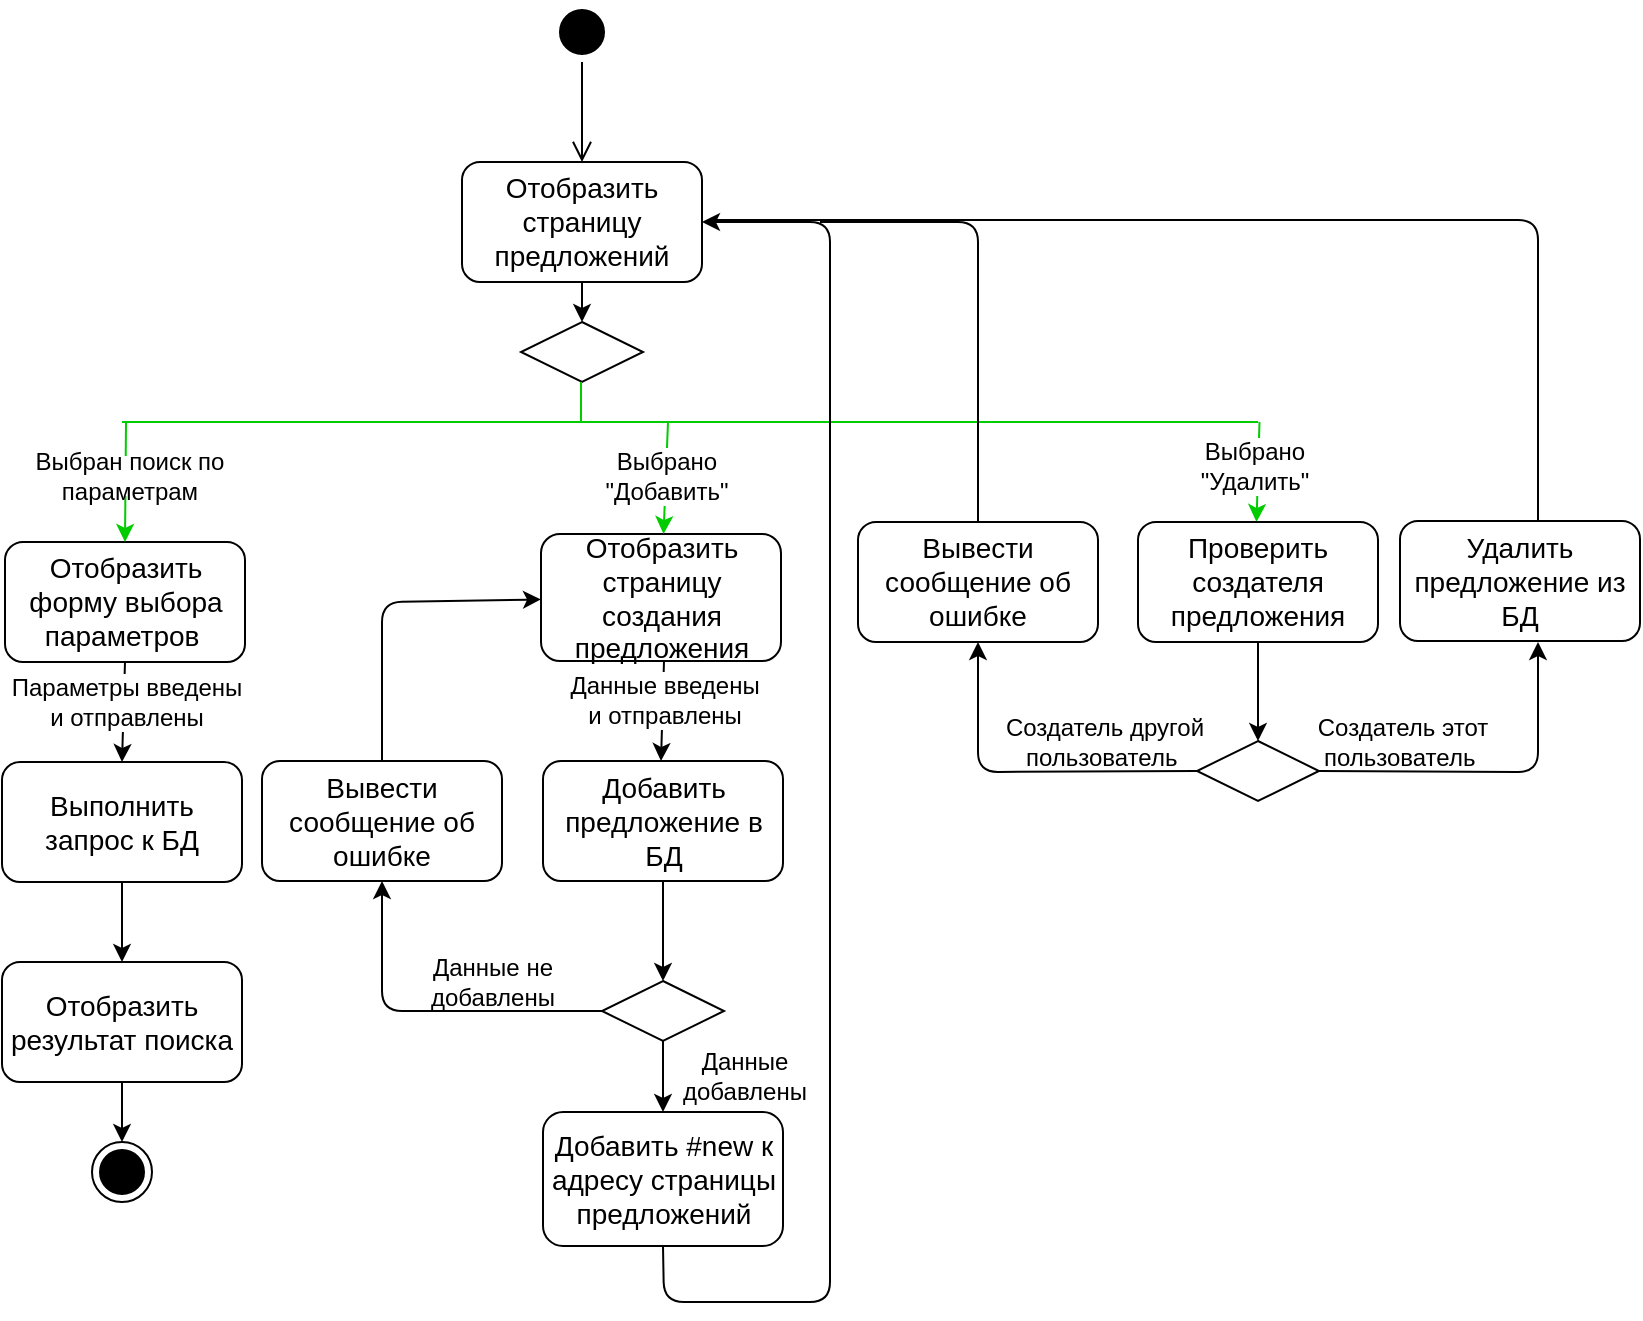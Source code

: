 <mxfile version="13.0.1" type="device" pages="5"><diagram id="kpYNV6h7cEQMjxpWEkbS" name="Страница предложений поставщик"><mxGraphModel dx="727" dy="817" grid="0" gridSize="10" guides="1" tooltips="1" connect="1" arrows="1" fold="1" page="1" pageScale="1" pageWidth="827" pageHeight="1169" math="0" shadow="0"><root><mxCell id="KSaGtf-Dp9Hpi4nYh7pX-0"/><mxCell id="KSaGtf-Dp9Hpi4nYh7pX-1" parent="KSaGtf-Dp9Hpi4nYh7pX-0"/><mxCell id="KSaGtf-Dp9Hpi4nYh7pX-2" value="" style="endArrow=classic;html=1;fontSize=12;exitX=1;exitY=0.5;exitDx=0;exitDy=0;endFill=1;" parent="KSaGtf-Dp9Hpi4nYh7pX-1" source="KSaGtf-Dp9Hpi4nYh7pX-35" edge="1"><mxGeometry width="50" height="50" relative="1" as="geometry"><mxPoint x="597" y="230" as="sourcePoint"/><mxPoint x="776" y="380" as="targetPoint"/><Array as="points"><mxPoint x="776" y="445"/></Array></mxGeometry></mxCell><mxCell id="KSaGtf-Dp9Hpi4nYh7pX-3" value="" style="endArrow=classic;html=1;strokeColor=#000000;entryX=0.5;entryY=0;entryDx=0;entryDy=0;" parent="KSaGtf-Dp9Hpi4nYh7pX-1" target="KSaGtf-Dp9Hpi4nYh7pX-11" edge="1"><mxGeometry width="50" height="50" relative="1" as="geometry"><mxPoint x="68" y="490" as="sourcePoint"/><mxPoint x="98" y="430" as="targetPoint"/></mxGeometry></mxCell><mxCell id="KSaGtf-Dp9Hpi4nYh7pX-5" value="" style="endArrow=classic;html=1;strokeColor=#000000;exitX=0.5;exitY=1;exitDx=0;exitDy=0;entryX=0.5;entryY=0;entryDx=0;entryDy=0;" parent="KSaGtf-Dp9Hpi4nYh7pX-1" source="KSaGtf-Dp9Hpi4nYh7pX-9" target="KSaGtf-Dp9Hpi4nYh7pX-8" edge="1"><mxGeometry width="50" height="50" relative="1" as="geometry"><mxPoint x="258" y="280" as="sourcePoint"/><mxPoint x="98" y="330" as="targetPoint"/></mxGeometry></mxCell><mxCell id="KSaGtf-Dp9Hpi4nYh7pX-6" value="Параметры введены&lt;br&gt;и отправлены" style="edgeLabel;html=1;align=center;verticalAlign=middle;resizable=0;points=[];fontSize=12;" parent="KSaGtf-Dp9Hpi4nYh7pX-5" vertex="1" connectable="0"><mxGeometry x="-0.5" relative="1" as="geometry"><mxPoint x="0.39" y="7.01" as="offset"/></mxGeometry></mxCell><mxCell id="KSaGtf-Dp9Hpi4nYh7pX-7" value="&lt;font style=&quot;font-size: 14px&quot;&gt;Отобразить страницу предложений&lt;/font&gt;" style="rounded=1;whiteSpace=wrap;html=1;" parent="KSaGtf-Dp9Hpi4nYh7pX-1" vertex="1"><mxGeometry x="238" y="140" width="120" height="60" as="geometry"/></mxCell><mxCell id="KSaGtf-Dp9Hpi4nYh7pX-8" value="&lt;font style=&quot;font-size: 14px&quot;&gt;Выполнить запрос к БД&lt;/font&gt;" style="rounded=1;whiteSpace=wrap;html=1;" parent="KSaGtf-Dp9Hpi4nYh7pX-1" vertex="1"><mxGeometry x="8" y="440" width="120" height="60" as="geometry"/></mxCell><mxCell id="KSaGtf-Dp9Hpi4nYh7pX-9" value="&lt;font style=&quot;font-size: 14px&quot;&gt;Отобразить форму выбора параметров&amp;nbsp;&lt;/font&gt;" style="rounded=1;whiteSpace=wrap;html=1;" parent="KSaGtf-Dp9Hpi4nYh7pX-1" vertex="1"><mxGeometry x="9.5" y="330" width="120" height="60" as="geometry"/></mxCell><mxCell id="KSaGtf-Dp9Hpi4nYh7pX-10" value="" style="endArrow=classic;html=1;strokeColor=#00CC00;entryX=0.5;entryY=0;entryDx=0;entryDy=0;" parent="KSaGtf-Dp9Hpi4nYh7pX-1" target="KSaGtf-Dp9Hpi4nYh7pX-9" edge="1"><mxGeometry width="50" height="50" relative="1" as="geometry"><mxPoint x="70" y="270" as="sourcePoint"/><mxPoint x="198.5" y="330" as="targetPoint"/></mxGeometry></mxCell><mxCell id="KSaGtf-Dp9Hpi4nYh7pX-11" value="&lt;font style=&quot;font-size: 14px&quot;&gt;Отобразить результат поиска&lt;/font&gt;" style="rounded=1;whiteSpace=wrap;html=1;" parent="KSaGtf-Dp9Hpi4nYh7pX-1" vertex="1"><mxGeometry x="8" y="540" width="120" height="60" as="geometry"/></mxCell><mxCell id="KSaGtf-Dp9Hpi4nYh7pX-12" value="" style="ellipse;html=1;shape=endState;fillColor=#000000;strokeColor=#000000;fontSize=12;" parent="KSaGtf-Dp9Hpi4nYh7pX-1" vertex="1"><mxGeometry x="53" y="630" width="30" height="30" as="geometry"/></mxCell><mxCell id="KSaGtf-Dp9Hpi4nYh7pX-13" value="" style="endArrow=classic;html=1;fontSize=12;exitX=0.5;exitY=1;exitDx=0;exitDy=0;entryX=0.5;entryY=0;entryDx=0;entryDy=0;" parent="KSaGtf-Dp9Hpi4nYh7pX-1" source="KSaGtf-Dp9Hpi4nYh7pX-11" target="KSaGtf-Dp9Hpi4nYh7pX-12" edge="1"><mxGeometry width="50" height="50" relative="1" as="geometry"><mxPoint x="178" y="680" as="sourcePoint"/><mxPoint x="228" y="630" as="targetPoint"/></mxGeometry></mxCell><mxCell id="KSaGtf-Dp9Hpi4nYh7pX-14" value="" style="rhombus;whiteSpace=wrap;html=1;" parent="KSaGtf-Dp9Hpi4nYh7pX-1" vertex="1"><mxGeometry x="267.5" y="220" width="61" height="30" as="geometry"/></mxCell><mxCell id="KSaGtf-Dp9Hpi4nYh7pX-15" value="" style="endArrow=classic;html=1;fontSize=12;exitX=0.5;exitY=1;exitDx=0;exitDy=0;entryX=0.5;entryY=0;entryDx=0;entryDy=0;" parent="KSaGtf-Dp9Hpi4nYh7pX-1" source="KSaGtf-Dp9Hpi4nYh7pX-7" target="KSaGtf-Dp9Hpi4nYh7pX-14" edge="1"><mxGeometry width="50" height="50" relative="1" as="geometry"><mxPoint x="57.5" y="240" as="sourcePoint"/><mxPoint x="107.5" y="190" as="targetPoint"/></mxGeometry></mxCell><mxCell id="KSaGtf-Dp9Hpi4nYh7pX-16" value="" style="endArrow=none;html=1;fontSize=12;exitX=0.5;exitY=1;exitDx=0;exitDy=0;entryX=0.5;entryY=0;entryDx=0;entryDy=0;endFill=0;strokeColor=#00CC00;" parent="KSaGtf-Dp9Hpi4nYh7pX-1" edge="1"><mxGeometry width="50" height="50" relative="1" as="geometry"><mxPoint x="297.5" y="250" as="sourcePoint"/><mxPoint x="297.5" y="270" as="targetPoint"/></mxGeometry></mxCell><mxCell id="KSaGtf-Dp9Hpi4nYh7pX-17" value="" style="endArrow=none;html=1;fontSize=12;strokeColor=#00CC00;" parent="KSaGtf-Dp9Hpi4nYh7pX-1" edge="1"><mxGeometry width="50" height="50" relative="1" as="geometry"><mxPoint x="68" y="270" as="sourcePoint"/><mxPoint x="636" y="270" as="targetPoint"/></mxGeometry></mxCell><mxCell id="KSaGtf-Dp9Hpi4nYh7pX-18" value="&lt;font style=&quot;font-size: 14px&quot;&gt;Отобразить страницу создания предложения&lt;/font&gt;" style="rounded=1;whiteSpace=wrap;html=1;strokeColor=#000000;fontSize=12;" parent="KSaGtf-Dp9Hpi4nYh7pX-1" vertex="1"><mxGeometry x="277.5" y="326" width="120" height="63.5" as="geometry"/></mxCell><mxCell id="KSaGtf-Dp9Hpi4nYh7pX-19" value="" style="endArrow=classic;html=1;strokeColor=#000000;exitX=0.5;exitY=1;exitDx=0;exitDy=0;entryX=0.5;entryY=0;entryDx=0;entryDy=0;" parent="KSaGtf-Dp9Hpi4nYh7pX-1" edge="1"><mxGeometry width="50" height="50" relative="1" as="geometry"><mxPoint x="339" y="389.5" as="sourcePoint"/><mxPoint x="337.5" y="439.5" as="targetPoint"/></mxGeometry></mxCell><mxCell id="KSaGtf-Dp9Hpi4nYh7pX-20" value="Данные введены&lt;br&gt;и отправлены" style="edgeLabel;html=1;align=center;verticalAlign=middle;resizable=0;points=[];fontSize=12;" parent="KSaGtf-Dp9Hpi4nYh7pX-19" vertex="1" connectable="0"><mxGeometry x="-0.5" relative="1" as="geometry"><mxPoint x="0.39" y="7.01" as="offset"/></mxGeometry></mxCell><mxCell id="KSaGtf-Dp9Hpi4nYh7pX-22" value="&lt;font style=&quot;font-size: 14px&quot;&gt;Добавить предложение в БД&lt;/font&gt;" style="rounded=1;whiteSpace=wrap;html=1;" parent="KSaGtf-Dp9Hpi4nYh7pX-1" vertex="1"><mxGeometry x="278.5" y="439.5" width="120" height="60" as="geometry"/></mxCell><mxCell id="KSaGtf-Dp9Hpi4nYh7pX-23" value="" style="rhombus;whiteSpace=wrap;html=1;" parent="KSaGtf-Dp9Hpi4nYh7pX-1" vertex="1"><mxGeometry x="308" y="549.5" width="61" height="30" as="geometry"/></mxCell><mxCell id="KSaGtf-Dp9Hpi4nYh7pX-24" value="" style="endArrow=classic;html=1;strokeColor=#000000;exitX=0.5;exitY=1;exitDx=0;exitDy=0;entryX=0.5;entryY=0;entryDx=0;entryDy=0;" parent="KSaGtf-Dp9Hpi4nYh7pX-1" source="KSaGtf-Dp9Hpi4nYh7pX-22" target="KSaGtf-Dp9Hpi4nYh7pX-23" edge="1"><mxGeometry width="50" height="50" relative="1" as="geometry"><mxPoint x="558" y="619.5" as="sourcePoint"/><mxPoint x="608" y="569.5" as="targetPoint"/></mxGeometry></mxCell><mxCell id="KSaGtf-Dp9Hpi4nYh7pX-25" value="" style="endArrow=classic;html=1;strokeColor=#000000;entryX=0.5;entryY=1;entryDx=0;entryDy=0;" parent="KSaGtf-Dp9Hpi4nYh7pX-1" target="KSaGtf-Dp9Hpi4nYh7pX-26" edge="1"><mxGeometry width="50" height="50" relative="1" as="geometry"><mxPoint x="308" y="564.5" as="sourcePoint"/><mxPoint x="479" y="499.5" as="targetPoint"/><Array as="points"><mxPoint x="198" y="564.5"/></Array></mxGeometry></mxCell><mxCell id="KSaGtf-Dp9Hpi4nYh7pX-26" value="&lt;font style=&quot;font-size: 14px&quot;&gt;Вывести сообщение об ошибке&lt;/font&gt;" style="rounded=1;whiteSpace=wrap;html=1;fillColor=#ffffff;" parent="KSaGtf-Dp9Hpi4nYh7pX-1" vertex="1"><mxGeometry x="138" y="439.5" width="120" height="60" as="geometry"/></mxCell><mxCell id="KSaGtf-Dp9Hpi4nYh7pX-28" value="" style="endArrow=classic;html=1;fontSize=12;strokeColor=#00CC00;" parent="KSaGtf-Dp9Hpi4nYh7pX-1" target="KSaGtf-Dp9Hpi4nYh7pX-18" edge="1"><mxGeometry width="50" height="50" relative="1" as="geometry"><mxPoint x="341" y="270" as="sourcePoint"/><mxPoint x="458.5" y="309.5" as="targetPoint"/></mxGeometry></mxCell><mxCell id="KSaGtf-Dp9Hpi4nYh7pX-29" value="Выбрано&lt;br&gt;&quot;Добавить&quot;" style="edgeLabel;html=1;align=center;verticalAlign=middle;resizable=0;points=[];fontSize=12;" parent="KSaGtf-Dp9Hpi4nYh7pX-28" vertex="1" connectable="0"><mxGeometry x="-0.411" y="-2" relative="1" as="geometry"><mxPoint x="1.6" y="10.01" as="offset"/></mxGeometry></mxCell><mxCell id="KSaGtf-Dp9Hpi4nYh7pX-30" value="" style="endArrow=classic;html=1;fontSize=12;entryX=1;entryY=0.5;entryDx=0;entryDy=0;exitX=0.5;exitY=1;exitDx=0;exitDy=0;" parent="KSaGtf-Dp9Hpi4nYh7pX-1" source="KSaGtf-Dp9Hpi4nYh7pX-46" target="KSaGtf-Dp9Hpi4nYh7pX-7" edge="1"><mxGeometry width="50" height="50" relative="1" as="geometry"><mxPoint x="488" y="450" as="sourcePoint"/><mxPoint x="407.5" y="370" as="targetPoint"/><Array as="points"><mxPoint x="339" y="710"/><mxPoint x="422" y="710"/><mxPoint x="422" y="170"/></Array></mxGeometry></mxCell><mxCell id="KSaGtf-Dp9Hpi4nYh7pX-31" value="" style="endArrow=classic;html=1;fontSize=12;exitX=0.5;exitY=0;exitDx=0;exitDy=0;" parent="KSaGtf-Dp9Hpi4nYh7pX-1" source="KSaGtf-Dp9Hpi4nYh7pX-26" target="KSaGtf-Dp9Hpi4nYh7pX-18" edge="1"><mxGeometry width="50" height="50" relative="1" as="geometry"><mxPoint x="148" y="399.5" as="sourcePoint"/><mxPoint x="198" y="349.5" as="targetPoint"/><Array as="points"><mxPoint x="198" y="360"/></Array></mxGeometry></mxCell><mxCell id="KSaGtf-Dp9Hpi4nYh7pX-32" value="" style="endArrow=classic;html=1;strokeColor=#00CC00;exitX=0.5;exitY=1;exitDx=0;exitDy=0;entryX=0.5;entryY=0;entryDx=0;entryDy=0;" parent="KSaGtf-Dp9Hpi4nYh7pX-1" edge="1"><mxGeometry width="50" height="50" relative="1" as="geometry"><mxPoint x="636.75" y="270" as="sourcePoint"/><mxPoint x="635.25" y="320" as="targetPoint"/></mxGeometry></mxCell><mxCell id="KSaGtf-Dp9Hpi4nYh7pX-33" value="Выбрано&lt;br&gt;&quot;Удалить&quot;" style="edgeLabel;html=1;align=center;verticalAlign=middle;resizable=0;points=[];fontSize=12;" parent="KSaGtf-Dp9Hpi4nYh7pX-32" vertex="1" connectable="0"><mxGeometry x="-0.343" y="-3" relative="1" as="geometry"><mxPoint y="5.43" as="offset"/></mxGeometry></mxCell><mxCell id="KSaGtf-Dp9Hpi4nYh7pX-34" value="&lt;font style=&quot;font-size: 14px&quot;&gt;Проверить создателя предложения&lt;/font&gt;" style="rounded=1;whiteSpace=wrap;html=1;" parent="KSaGtf-Dp9Hpi4nYh7pX-1" vertex="1"><mxGeometry x="576" y="320" width="120" height="60" as="geometry"/></mxCell><mxCell id="KSaGtf-Dp9Hpi4nYh7pX-35" value="" style="rhombus;whiteSpace=wrap;html=1;" parent="KSaGtf-Dp9Hpi4nYh7pX-1" vertex="1"><mxGeometry x="605.5" y="429.5" width="61" height="30" as="geometry"/></mxCell><mxCell id="KSaGtf-Dp9Hpi4nYh7pX-36" value="" style="endArrow=classic;html=1;strokeColor=#000000;exitX=0.5;exitY=1;exitDx=0;exitDy=0;entryX=0.5;entryY=0;entryDx=0;entryDy=0;" parent="KSaGtf-Dp9Hpi4nYh7pX-1" source="KSaGtf-Dp9Hpi4nYh7pX-34" target="KSaGtf-Dp9Hpi4nYh7pX-35" edge="1"><mxGeometry width="50" height="50" relative="1" as="geometry"><mxPoint x="866" y="500" as="sourcePoint"/><mxPoint x="916" y="450" as="targetPoint"/></mxGeometry></mxCell><mxCell id="KSaGtf-Dp9Hpi4nYh7pX-37" value="" style="endArrow=classic;html=1;strokeColor=#000000;entryX=0.5;entryY=1;entryDx=0;entryDy=0;exitX=0;exitY=0.5;exitDx=0;exitDy=0;" parent="KSaGtf-Dp9Hpi4nYh7pX-1" source="KSaGtf-Dp9Hpi4nYh7pX-35" target="KSaGtf-Dp9Hpi4nYh7pX-38" edge="1"><mxGeometry width="50" height="50" relative="1" as="geometry"><mxPoint x="578" y="445" as="sourcePoint"/><mxPoint x="787" y="380" as="targetPoint"/><Array as="points"><mxPoint x="496" y="445"/></Array></mxGeometry></mxCell><mxCell id="KSaGtf-Dp9Hpi4nYh7pX-38" value="&lt;span style=&quot;font-size: 14px&quot;&gt;Вывести сообщение об ошибке&lt;/span&gt;" style="rounded=1;whiteSpace=wrap;html=1;fillColor=#ffffff;" parent="KSaGtf-Dp9Hpi4nYh7pX-1" vertex="1"><mxGeometry x="436" y="320" width="120" height="60" as="geometry"/></mxCell><mxCell id="KSaGtf-Dp9Hpi4nYh7pX-39" value="Создатель другой пользователь&amp;nbsp;" style="text;html=1;strokeColor=none;fillColor=none;align=center;verticalAlign=middle;whiteSpace=wrap;rounded=0;" parent="KSaGtf-Dp9Hpi4nYh7pX-1" vertex="1"><mxGeometry x="505" y="420" width="109" height="20" as="geometry"/></mxCell><mxCell id="KSaGtf-Dp9Hpi4nYh7pX-40" value="" style="endArrow=none;html=1;fontSize=12;exitX=0.5;exitY=0;exitDx=0;exitDy=0;endFill=0;" parent="KSaGtf-Dp9Hpi4nYh7pX-1" source="KSaGtf-Dp9Hpi4nYh7pX-38" edge="1"><mxGeometry width="50" height="50" relative="1" as="geometry"><mxPoint x="467" y="250" as="sourcePoint"/><mxPoint x="417" y="170" as="targetPoint"/><Array as="points"><mxPoint x="496" y="170"/></Array></mxGeometry></mxCell><mxCell id="KSaGtf-Dp9Hpi4nYh7pX-41" value="Выбран поиск по параметрам" style="text;html=1;strokeColor=none;fillColor=#FFFFFF;align=center;verticalAlign=middle;whiteSpace=wrap;rounded=0;" parent="KSaGtf-Dp9Hpi4nYh7pX-1" vertex="1"><mxGeometry x="22" y="287" width="100" height="20" as="geometry"/></mxCell><mxCell id="KSaGtf-Dp9Hpi4nYh7pX-42" value="Создатель этот пользователь&amp;nbsp;" style="text;html=1;strokeColor=none;fillColor=none;align=center;verticalAlign=middle;whiteSpace=wrap;rounded=0;" parent="KSaGtf-Dp9Hpi4nYh7pX-1" vertex="1"><mxGeometry x="654" y="419.5" width="109" height="20" as="geometry"/></mxCell><mxCell id="KSaGtf-Dp9Hpi4nYh7pX-43" value="&lt;font style=&quot;font-size: 14px&quot;&gt;Удалить предложение из БД&lt;/font&gt;" style="rounded=1;whiteSpace=wrap;html=1;strokeColor=#000000;fillColor=#FFFFFF;fontSize=12;" parent="KSaGtf-Dp9Hpi4nYh7pX-1" vertex="1"><mxGeometry x="707" y="319.5" width="120" height="60" as="geometry"/></mxCell><mxCell id="KSaGtf-Dp9Hpi4nYh7pX-44" value="" style="endArrow=none;html=1;strokeColor=#000000;fontSize=12;exitX=0.5;exitY=0;exitDx=0;exitDy=0;endFill=0;" parent="KSaGtf-Dp9Hpi4nYh7pX-1" edge="1"><mxGeometry width="50" height="50" relative="1" as="geometry"><mxPoint x="776" y="319.5" as="sourcePoint"/><mxPoint x="364" y="169" as="targetPoint"/><Array as="points"><mxPoint x="776" y="169"/></Array></mxGeometry></mxCell><mxCell id="KSaGtf-Dp9Hpi4nYh7pX-45" value="" style="endArrow=classic;html=1;strokeColor=#000000;fontSize=12;exitX=0.5;exitY=1;exitDx=0;exitDy=0;entryX=0.5;entryY=0;entryDx=0;entryDy=0;" parent="KSaGtf-Dp9Hpi4nYh7pX-1" source="KSaGtf-Dp9Hpi4nYh7pX-23" target="KSaGtf-Dp9Hpi4nYh7pX-46" edge="1"><mxGeometry width="50" height="50" relative="1" as="geometry"><mxPoint x="251" y="687" as="sourcePoint"/><mxPoint x="339" y="617" as="targetPoint"/></mxGeometry></mxCell><mxCell id="KSaGtf-Dp9Hpi4nYh7pX-46" value="&lt;span style=&quot;font-size: 14px&quot;&gt;Добавить #new к адресу cтраницы предложений&lt;/span&gt;" style="rounded=1;whiteSpace=wrap;html=1;" parent="KSaGtf-Dp9Hpi4nYh7pX-1" vertex="1"><mxGeometry x="278.5" y="615" width="120" height="67" as="geometry"/></mxCell><mxCell id="KSaGtf-Dp9Hpi4nYh7pX-47" value="" style="ellipse;html=1;shape=startState;fillColor=#000000;strokeColor=#000000;fontSize=12;" parent="KSaGtf-Dp9Hpi4nYh7pX-1" vertex="1"><mxGeometry x="283" y="60" width="30" height="30" as="geometry"/></mxCell><mxCell id="KSaGtf-Dp9Hpi4nYh7pX-48" value="" style="edgeStyle=orthogonalEdgeStyle;html=1;verticalAlign=bottom;endArrow=open;endSize=8;strokeColor=#000000;fontSize=12;" parent="KSaGtf-Dp9Hpi4nYh7pX-1" source="KSaGtf-Dp9Hpi4nYh7pX-47" edge="1"><mxGeometry relative="1" as="geometry"><mxPoint x="298" y="140" as="targetPoint"/></mxGeometry></mxCell><mxCell id="rZlcwg3AFaIN1gR68q83-0" value="Данные не добавлены" style="text;html=1;strokeColor=none;fillColor=none;align=center;verticalAlign=middle;whiteSpace=wrap;rounded=0;" vertex="1" parent="KSaGtf-Dp9Hpi4nYh7pX-1"><mxGeometry x="214" y="540" width="79" height="20" as="geometry"/></mxCell><mxCell id="rZlcwg3AFaIN1gR68q83-1" value="Данные добавлены" style="text;html=1;strokeColor=none;fillColor=none;align=center;verticalAlign=middle;whiteSpace=wrap;rounded=0;" vertex="1" parent="KSaGtf-Dp9Hpi4nYh7pX-1"><mxGeometry x="340" y="587" width="79" height="20" as="geometry"/></mxCell></root></mxGraphModel></diagram><diagram id="UQerE-FWkBPtX2JSV4aM" name="Стать зарегистрированным"><mxGraphModel dx="599" dy="673" grid="0" gridSize="10" guides="1" tooltips="1" connect="1" arrows="1" fold="1" page="1" pageScale="1" pageWidth="827" pageHeight="1169" math="0" shadow="0"><root><mxCell id="dzAD4ESYoLjOtO79dAnA-0"/><mxCell id="dzAD4ESYoLjOtO79dAnA-1" parent="dzAD4ESYoLjOtO79dAnA-0"/><mxCell id="dzAD4ESYoLjOtO79dAnA-2" value="" style="endArrow=classic;html=1;entryX=0.5;entryY=0;entryDx=0;entryDy=0;strokeColor=#000000;exitX=0;exitY=0.5;exitDx=0;exitDy=0;" parent="dzAD4ESYoLjOtO79dAnA-1" source="F3Q7ACrAAXkpOh8jnpGC-0" target="dzAD4ESYoLjOtO79dAnA-4" edge="1"><mxGeometry width="50" height="50" relative="1" as="geometry"><mxPoint x="121" y="160" as="sourcePoint"/><mxPoint x="159" y="210" as="targetPoint"/><Array as="points"><mxPoint x="120" y="145"/></Array></mxGeometry></mxCell><mxCell id="1JE-HN2wJZ8_Ap-xFdx3-3" value="Выбрано &quot;Войти&quot;" style="edgeLabel;html=1;align=center;verticalAlign=middle;resizable=0;points=[];fontSize=12;" parent="dzAD4ESYoLjOtO79dAnA-2" vertex="1" connectable="0"><mxGeometry x="-0.089" y="2" relative="1" as="geometry"><mxPoint x="24.5" y="-17" as="offset"/></mxGeometry></mxCell><mxCell id="dzAD4ESYoLjOtO79dAnA-3" value="" style="endArrow=classic;html=1;strokeColor=#000000;exitX=0.5;exitY=1;exitDx=0;exitDy=0;entryX=0.5;entryY=0;entryDx=0;entryDy=0;" parent="dzAD4ESYoLjOtO79dAnA-1" source="dzAD4ESYoLjOtO79dAnA-4" target="dzAD4ESYoLjOtO79dAnA-5" edge="1"><mxGeometry width="50" height="50" relative="1" as="geometry"><mxPoint x="310.5" y="270" as="sourcePoint"/><mxPoint x="150.5" y="320" as="targetPoint"/></mxGeometry></mxCell><mxCell id="dzAD4ESYoLjOtO79dAnA-4" value="&lt;font style=&quot;font-size: 14px&quot;&gt;Отобразить страницу входа&lt;/font&gt;" style="rounded=1;whiteSpace=wrap;html=1;" parent="dzAD4ESYoLjOtO79dAnA-1" vertex="1"><mxGeometry x="61" y="210" width="120" height="60" as="geometry"/></mxCell><mxCell id="dzAD4ESYoLjOtO79dAnA-5" value="&lt;font style=&quot;font-size: 14px&quot;&gt;Проверить данных в БД&lt;/font&gt;" style="rounded=1;whiteSpace=wrap;html=1;" parent="dzAD4ESYoLjOtO79dAnA-1" vertex="1"><mxGeometry x="61" y="320" width="120" height="60" as="geometry"/></mxCell><mxCell id="dzAD4ESYoLjOtO79dAnA-6" value="" style="rhombus;whiteSpace=wrap;html=1;" parent="dzAD4ESYoLjOtO79dAnA-1" vertex="1"><mxGeometry x="90.5" y="430" width="61" height="30" as="geometry"/></mxCell><mxCell id="dzAD4ESYoLjOtO79dAnA-7" value="" style="endArrow=classic;html=1;strokeColor=#000000;exitX=0.5;exitY=1;exitDx=0;exitDy=0;entryX=0.5;entryY=0;entryDx=0;entryDy=0;" parent="dzAD4ESYoLjOtO79dAnA-1" source="dzAD4ESYoLjOtO79dAnA-5" target="dzAD4ESYoLjOtO79dAnA-6" edge="1"><mxGeometry width="50" height="50" relative="1" as="geometry"><mxPoint x="340.5" y="500" as="sourcePoint"/><mxPoint x="390.5" y="450" as="targetPoint"/></mxGeometry></mxCell><mxCell id="dzAD4ESYoLjOtO79dAnA-8" value="Данные введены" style="text;html=1;strokeColor=none;fillColor=#ffffff;align=center;verticalAlign=middle;whiteSpace=wrap;rounded=0;" parent="dzAD4ESYoLjOtO79dAnA-1" vertex="1"><mxGeometry x="71" y="280" width="100" height="20" as="geometry"/></mxCell><mxCell id="dzAD4ESYoLjOtO79dAnA-9" value="" style="endArrow=classic;html=1;strokeColor=#000000;exitX=1;exitY=0.5;exitDx=0;exitDy=0;entryX=0.5;entryY=1;entryDx=0;entryDy=0;" parent="dzAD4ESYoLjOtO79dAnA-1" source="dzAD4ESYoLjOtO79dAnA-6" edge="1"><mxGeometry width="50" height="50" relative="1" as="geometry"><mxPoint x="70.5" y="570" as="sourcePoint"/><mxPoint x="261.5" y="380" as="targetPoint"/><Array as="points"><mxPoint x="261.5" y="445"/></Array></mxGeometry></mxCell><mxCell id="dzAD4ESYoLjOtO79dAnA-10" value="&lt;span style=&quot;font-size: 14px&quot;&gt;Вывести сообщение об ошибке&lt;/span&gt;" style="rounded=1;whiteSpace=wrap;html=1;fillColor=#ffffff;" parent="dzAD4ESYoLjOtO79dAnA-1" vertex="1"><mxGeometry x="211" y="320" width="120" height="60" as="geometry"/></mxCell><mxCell id="dzAD4ESYoLjOtO79dAnA-11" value="Данные введены некорректно" style="text;html=1;strokeColor=none;fillColor=none;align=center;verticalAlign=middle;whiteSpace=wrap;rounded=0;" parent="dzAD4ESYoLjOtO79dAnA-1" vertex="1"><mxGeometry x="151.5" y="410" width="79" height="20" as="geometry"/></mxCell><mxCell id="dzAD4ESYoLjOtO79dAnA-12" value="Данные введены корректно" style="text;html=1;strokeColor=none;fillColor=none;align=center;verticalAlign=middle;whiteSpace=wrap;rounded=0;" parent="dzAD4ESYoLjOtO79dAnA-1" vertex="1"><mxGeometry x="50" y="470" width="79" height="20" as="geometry"/></mxCell><mxCell id="dzAD4ESYoLjOtO79dAnA-14" value="" style="endArrow=classic;html=1;strokeColor=#000000;exitX=0.5;exitY=1;exitDx=0;exitDy=0;entryX=0.5;entryY=0;entryDx=0;entryDy=0;" parent="dzAD4ESYoLjOtO79dAnA-1" target="dzAD4ESYoLjOtO79dAnA-15" edge="1"><mxGeometry width="50" height="50" relative="1" as="geometry"><mxPoint x="411" y="460" as="sourcePoint"/><mxPoint x="410.5" y="510" as="targetPoint"/></mxGeometry></mxCell><mxCell id="dzAD4ESYoLjOtO79dAnA-15" value="&lt;font style=&quot;font-size: 14px&quot;&gt;Добавить #new к адресу главной страницы&lt;/font&gt;" style="rounded=1;whiteSpace=wrap;html=1;fillColor=#ffffff;" parent="dzAD4ESYoLjOtO79dAnA-1" vertex="1"><mxGeometry x="351" y="525" width="120" height="60" as="geometry"/></mxCell><mxCell id="dzAD4ESYoLjOtO79dAnA-16" value="" style="endArrow=classic;html=1;fontSize=12;entryX=1;entryY=0.5;entryDx=0;entryDy=0;exitX=0.5;exitY=0;exitDx=0;exitDy=0;" parent="dzAD4ESYoLjOtO79dAnA-1" target="dzAD4ESYoLjOtO79dAnA-4" edge="1"><mxGeometry width="50" height="50" relative="1" as="geometry"><mxPoint x="261.5" y="320" as="sourcePoint"/><mxPoint x="291.5" y="260" as="targetPoint"/><Array as="points"><mxPoint x="261.5" y="240"/></Array></mxGeometry></mxCell><mxCell id="dzAD4ESYoLjOtO79dAnA-17" value="" style="endArrow=classic;html=1;entryX=0.5;entryY=0;entryDx=0;entryDy=0;strokeColor=#000000;exitX=1;exitY=0.5;exitDx=0;exitDy=0;" parent="dzAD4ESYoLjOtO79dAnA-1" source="F3Q7ACrAAXkpOh8jnpGC-0" target="dzAD4ESYoLjOtO79dAnA-19" edge="1"><mxGeometry width="50" height="50" relative="1" as="geometry"><mxPoint x="440" y="160" as="sourcePoint"/><mxPoint x="479" y="210" as="targetPoint"/><Array as="points"><mxPoint x="411" y="145"/></Array></mxGeometry></mxCell><mxCell id="d9P2ljEORr6wGghRtXE2-0" value="Выбрана &quot;Регистрация&quot;" style="edgeLabel;html=1;align=center;verticalAlign=middle;resizable=0;points=[];fontSize=12;" parent="dzAD4ESYoLjOtO79dAnA-17" vertex="1" connectable="0"><mxGeometry x="-0.696" y="-1" relative="1" as="geometry"><mxPoint x="43" y="-16" as="offset"/></mxGeometry></mxCell><mxCell id="dzAD4ESYoLjOtO79dAnA-18" value="" style="endArrow=classic;html=1;strokeColor=#000000;exitX=0.5;exitY=1;exitDx=0;exitDy=0;entryX=0.5;entryY=0;entryDx=0;entryDy=0;" parent="dzAD4ESYoLjOtO79dAnA-1" source="dzAD4ESYoLjOtO79dAnA-19" target="dzAD4ESYoLjOtO79dAnA-20" edge="1"><mxGeometry width="50" height="50" relative="1" as="geometry"><mxPoint x="600.5" y="270" as="sourcePoint"/><mxPoint x="440.5" y="320" as="targetPoint"/></mxGeometry></mxCell><mxCell id="dzAD4ESYoLjOtO79dAnA-19" value="&lt;font style=&quot;font-size: 14px&quot;&gt;Отобразить страницу регистрации&lt;/font&gt;" style="rounded=1;whiteSpace=wrap;html=1;" parent="dzAD4ESYoLjOtO79dAnA-1" vertex="1"><mxGeometry x="351" y="210" width="120" height="60" as="geometry"/></mxCell><mxCell id="dzAD4ESYoLjOtO79dAnA-20" value="&lt;font style=&quot;font-size: 14px&quot;&gt;Записать данные в БД&lt;/font&gt;" style="rounded=1;whiteSpace=wrap;html=1;" parent="dzAD4ESYoLjOtO79dAnA-1" vertex="1"><mxGeometry x="351" y="320" width="120" height="60" as="geometry"/></mxCell><mxCell id="dzAD4ESYoLjOtO79dAnA-21" value="" style="rhombus;whiteSpace=wrap;html=1;" parent="dzAD4ESYoLjOtO79dAnA-1" vertex="1"><mxGeometry x="380.5" y="430" width="61" height="30" as="geometry"/></mxCell><mxCell id="dzAD4ESYoLjOtO79dAnA-22" value="" style="endArrow=classic;html=1;strokeColor=#000000;exitX=0.5;exitY=1;exitDx=0;exitDy=0;entryX=0.5;entryY=0;entryDx=0;entryDy=0;" parent="dzAD4ESYoLjOtO79dAnA-1" source="dzAD4ESYoLjOtO79dAnA-20" target="dzAD4ESYoLjOtO79dAnA-21" edge="1"><mxGeometry width="50" height="50" relative="1" as="geometry"><mxPoint x="630.5" y="500" as="sourcePoint"/><mxPoint x="680.5" y="450" as="targetPoint"/></mxGeometry></mxCell><mxCell id="dzAD4ESYoLjOtO79dAnA-23" value="Данные введены" style="text;html=1;strokeColor=none;fillColor=#ffffff;align=center;verticalAlign=middle;whiteSpace=wrap;rounded=0;" parent="dzAD4ESYoLjOtO79dAnA-1" vertex="1"><mxGeometry x="361" y="280" width="100" height="20" as="geometry"/></mxCell><mxCell id="dzAD4ESYoLjOtO79dAnA-24" value="" style="endArrow=classic;html=1;strokeColor=#000000;exitX=1;exitY=0.5;exitDx=0;exitDy=0;entryX=0.5;entryY=1;entryDx=0;entryDy=0;" parent="dzAD4ESYoLjOtO79dAnA-1" source="dzAD4ESYoLjOtO79dAnA-21" edge="1"><mxGeometry width="50" height="50" relative="1" as="geometry"><mxPoint x="360.5" y="570" as="sourcePoint"/><mxPoint x="551.5" y="380" as="targetPoint"/><Array as="points"><mxPoint x="552" y="445"/></Array></mxGeometry></mxCell><mxCell id="dzAD4ESYoLjOtO79dAnA-25" value="&lt;span style=&quot;font-size: 14px&quot;&gt;Вывести сообщение об ошибке&lt;/span&gt;" style="rounded=1;whiteSpace=wrap;html=1;fillColor=#ffffff;" parent="dzAD4ESYoLjOtO79dAnA-1" vertex="1"><mxGeometry x="490" y="320" width="120" height="60" as="geometry"/></mxCell><mxCell id="dzAD4ESYoLjOtO79dAnA-27" value="" style="endArrow=classic;html=1;fontSize=12;entryX=1;entryY=0.5;entryDx=0;entryDy=0;exitX=0.5;exitY=0;exitDx=0;exitDy=0;" parent="dzAD4ESYoLjOtO79dAnA-1" target="dzAD4ESYoLjOtO79dAnA-19" edge="1"><mxGeometry width="50" height="50" relative="1" as="geometry"><mxPoint x="551.5" y="320" as="sourcePoint"/><mxPoint x="581.5" y="260" as="targetPoint"/><Array as="points"><mxPoint x="551.5" y="240"/></Array></mxGeometry></mxCell><mxCell id="F3Q7ACrAAXkpOh8jnpGC-0" value="" style="rhombus;whiteSpace=wrap;html=1;strokeColor=#000000;" parent="dzAD4ESYoLjOtO79dAnA-1" vertex="1"><mxGeometry x="240.5" y="130" width="61" height="30" as="geometry"/></mxCell><mxCell id="F3Q7ACrAAXkpOh8jnpGC-1" value="" style="endArrow=classic;html=1;strokeColor=#000000;fontSize=12;exitX=0.5;exitY=1;exitDx=0;exitDy=0;entryX=1;entryY=0.5;entryDx=0;entryDy=0;" parent="dzAD4ESYoLjOtO79dAnA-1" source="dzAD4ESYoLjOtO79dAnA-15" target="iHiGftzR8DE04MiamZip-0" edge="1"><mxGeometry width="50" height="50" relative="1" as="geometry"><mxPoint x="230" y="610" as="sourcePoint"/><mxPoint x="411" y="630" as="targetPoint"/><Array as="points"><mxPoint x="411" y="615"/></Array></mxGeometry></mxCell><mxCell id="F3Q7ACrAAXkpOh8jnpGC-2" value="" style="ellipse;html=1;shape=startState;fillColor=#000000;strokeColor=#000000;fontSize=12;" parent="dzAD4ESYoLjOtO79dAnA-1" vertex="1"><mxGeometry x="256" y="60" width="30" height="30" as="geometry"/></mxCell><mxCell id="F3Q7ACrAAXkpOh8jnpGC-3" value="" style="edgeStyle=orthogonalEdgeStyle;html=1;verticalAlign=bottom;endArrow=classic;endSize=8;strokeColor=#000000;fontSize=12;entryX=0.5;entryY=0;entryDx=0;entryDy=0;endFill=1;" parent="dzAD4ESYoLjOtO79dAnA-1" source="F3Q7ACrAAXkpOh8jnpGC-2" target="F3Q7ACrAAXkpOh8jnpGC-0" edge="1"><mxGeometry relative="1" as="geometry"><mxPoint x="281" y="110" as="targetPoint"/></mxGeometry></mxCell><mxCell id="iHiGftzR8DE04MiamZip-0" value="" style="rhombus;whiteSpace=wrap;html=1;strokeColor=#000000;" parent="dzAD4ESYoLjOtO79dAnA-1" vertex="1"><mxGeometry x="250.5" y="600" width="61" height="30" as="geometry"/></mxCell><mxCell id="iHiGftzR8DE04MiamZip-1" value="" style="endArrow=classic;html=1;strokeColor=#000000;fontSize=12;exitX=0.5;exitY=1;exitDx=0;exitDy=0;entryX=0;entryY=0.5;entryDx=0;entryDy=0;" parent="dzAD4ESYoLjOtO79dAnA-1" source="dzAD4ESYoLjOtO79dAnA-6" target="iHiGftzR8DE04MiamZip-0" edge="1"><mxGeometry width="50" height="50" relative="1" as="geometry"><mxPoint x="120" y="620" as="sourcePoint"/><mxPoint x="170" y="570" as="targetPoint"/><Array as="points"><mxPoint x="121" y="615"/></Array></mxGeometry></mxCell><mxCell id="1JE-HN2wJZ8_Ap-xFdx3-0" value="&lt;font style=&quot;font-size: 14px&quot;&gt;Отобразить главную страницу&lt;/font&gt;" style="rounded=1;whiteSpace=wrap;html=1;fillColor=#ffffff;" parent="dzAD4ESYoLjOtO79dAnA-1" vertex="1"><mxGeometry x="221" y="680" width="120" height="60" as="geometry"/></mxCell><mxCell id="1JE-HN2wJZ8_Ap-xFdx3-1" value="" style="endArrow=classic;html=1;strokeColor=#000000;fontSize=12;exitX=0.5;exitY=1;exitDx=0;exitDy=0;entryX=0.5;entryY=0;entryDx=0;entryDy=0;" parent="dzAD4ESYoLjOtO79dAnA-1" source="iHiGftzR8DE04MiamZip-0" target="1JE-HN2wJZ8_Ap-xFdx3-0" edge="1"><mxGeometry width="50" height="50" relative="1" as="geometry"><mxPoint x="150" y="730" as="sourcePoint"/><mxPoint x="200" y="680" as="targetPoint"/></mxGeometry></mxCell><mxCell id="VCDTKISefJOJ5y-1fpOL-0" value="Данные не добавлены" style="text;html=1;strokeColor=none;fillColor=none;align=center;verticalAlign=middle;whiteSpace=wrap;rounded=0;" vertex="1" parent="dzAD4ESYoLjOtO79dAnA-1"><mxGeometry x="449" y="420" width="79" height="20" as="geometry"/></mxCell><mxCell id="VCDTKISefJOJ5y-1fpOL-2" value="Данные добавлены" style="text;html=1;strokeColor=none;fillColor=none;align=center;verticalAlign=middle;whiteSpace=wrap;rounded=0;" vertex="1" parent="dzAD4ESYoLjOtO79dAnA-1"><mxGeometry x="331" y="475" width="79" height="20" as="geometry"/></mxCell></root></mxGraphModel></diagram><diagram id="5TbP8dOYQZuSdXqvFGsN" name="Изменение ЛК"><mxGraphModel dx="-318" dy="572" grid="0" gridSize="10" guides="1" tooltips="1" connect="1" arrows="1" fold="1" page="1" pageScale="1" pageWidth="827" pageHeight="1169" math="0" shadow="0"><root><mxCell id="Y0NLFxAjBYTKVXpKbFZq-0"/><mxCell id="Y0NLFxAjBYTKVXpKbFZq-1" parent="Y0NLFxAjBYTKVXpKbFZq-0"/><mxCell id="Y0NLFxAjBYTKVXpKbFZq-2" value="Данные добавлены" style="text;html=1;strokeColor=none;fillColor=none;align=center;verticalAlign=middle;whiteSpace=wrap;rounded=0;" parent="Y0NLFxAjBYTKVXpKbFZq-1" vertex="1"><mxGeometry x="950" y="389.5" width="79" height="20" as="geometry"/></mxCell><mxCell id="Y0NLFxAjBYTKVXpKbFZq-3" value="" style="endArrow=classic;html=1;strokeColor=#000000;exitX=0.5;exitY=1;exitDx=0;exitDy=0;entryX=0.5;entryY=0;entryDx=0;entryDy=0;" parent="Y0NLFxAjBYTKVXpKbFZq-1" edge="1"><mxGeometry width="50" height="50" relative="1" as="geometry"><mxPoint x="1021" y="379.5" as="sourcePoint"/><mxPoint x="1021" y="429.5" as="targetPoint"/></mxGeometry></mxCell><mxCell id="Y0NLFxAjBYTKVXpKbFZq-4" value="" style="endArrow=classic;html=1;strokeColor=#000000;" parent="Y0NLFxAjBYTKVXpKbFZq-1" edge="1"><mxGeometry width="50" height="50" relative="1" as="geometry"><mxPoint x="1020.71" y="81.5" as="sourcePoint"/><mxPoint x="1020.71" y="129.5" as="targetPoint"/></mxGeometry></mxCell><mxCell id="Y0NLFxAjBYTKVXpKbFZq-5" value="" style="endArrow=classic;html=1;strokeColor=#000000;exitX=0.5;exitY=1;exitDx=0;exitDy=0;entryX=0.5;entryY=0;entryDx=0;entryDy=0;" parent="Y0NLFxAjBYTKVXpKbFZq-1" source="Y0NLFxAjBYTKVXpKbFZq-6" target="Y0NLFxAjBYTKVXpKbFZq-7" edge="1"><mxGeometry width="50" height="50" relative="1" as="geometry"><mxPoint x="1210.5" y="189.5" as="sourcePoint"/><mxPoint x="1050.5" y="239.5" as="targetPoint"/></mxGeometry></mxCell><mxCell id="Y0NLFxAjBYTKVXpKbFZq-6" value="&lt;font style=&quot;font-size: 14px&quot;&gt;Отобразить личный кабинет&lt;/font&gt;" style="rounded=1;whiteSpace=wrap;html=1;" parent="Y0NLFxAjBYTKVXpKbFZq-1" vertex="1"><mxGeometry x="961" y="129.5" width="120" height="60" as="geometry"/></mxCell><mxCell id="Y0NLFxAjBYTKVXpKbFZq-7" value="&lt;font style=&quot;font-size: 14px&quot;&gt;Записать изменения в БД&lt;/font&gt;" style="rounded=1;whiteSpace=wrap;html=1;" parent="Y0NLFxAjBYTKVXpKbFZq-1" vertex="1"><mxGeometry x="961" y="239.5" width="120" height="60" as="geometry"/></mxCell><mxCell id="Y0NLFxAjBYTKVXpKbFZq-8" value="" style="rhombus;whiteSpace=wrap;html=1;" parent="Y0NLFxAjBYTKVXpKbFZq-1" vertex="1"><mxGeometry x="990.5" y="349.5" width="61" height="30" as="geometry"/></mxCell><mxCell id="Y0NLFxAjBYTKVXpKbFZq-9" value="" style="endArrow=classic;html=1;strokeColor=#000000;exitX=0.5;exitY=1;exitDx=0;exitDy=0;entryX=0.5;entryY=0;entryDx=0;entryDy=0;" parent="Y0NLFxAjBYTKVXpKbFZq-1" source="Y0NLFxAjBYTKVXpKbFZq-7" target="Y0NLFxAjBYTKVXpKbFZq-8" edge="1"><mxGeometry width="50" height="50" relative="1" as="geometry"><mxPoint x="1240.5" y="419.5" as="sourcePoint"/><mxPoint x="1290.5" y="369.5" as="targetPoint"/></mxGeometry></mxCell><mxCell id="Y0NLFxAjBYTKVXpKbFZq-10" value="Изменить данные" style="text;html=1;strokeColor=none;fillColor=#ffffff;align=center;verticalAlign=middle;whiteSpace=wrap;rounded=0;" parent="Y0NLFxAjBYTKVXpKbFZq-1" vertex="1"><mxGeometry x="971" y="199.5" width="100" height="20" as="geometry"/></mxCell><mxCell id="Y0NLFxAjBYTKVXpKbFZq-11" value="" style="endArrow=classic;html=1;strokeColor=#000000;exitX=1;exitY=0.5;exitDx=0;exitDy=0;entryX=0.5;entryY=1;entryDx=0;entryDy=0;" parent="Y0NLFxAjBYTKVXpKbFZq-1" source="Y0NLFxAjBYTKVXpKbFZq-8" edge="1"><mxGeometry width="50" height="50" relative="1" as="geometry"><mxPoint x="970.5" y="489.5" as="sourcePoint"/><mxPoint x="1161.5" y="299.5" as="targetPoint"/><Array as="points"><mxPoint x="1161.5" y="364.5"/></Array></mxGeometry></mxCell><mxCell id="Y0NLFxAjBYTKVXpKbFZq-12" value="&lt;span style=&quot;font-size: 14px&quot;&gt;Вывести сообщение об ошибке&lt;/span&gt;" style="rounded=1;whiteSpace=wrap;html=1;fillColor=#ffffff;" parent="Y0NLFxAjBYTKVXpKbFZq-1" vertex="1"><mxGeometry x="1101" y="239.5" width="120" height="60" as="geometry"/></mxCell><mxCell id="Y0NLFxAjBYTKVXpKbFZq-13" value="Данные не добавлены" style="text;html=1;strokeColor=none;fillColor=none;align=center;verticalAlign=middle;whiteSpace=wrap;rounded=0;" parent="Y0NLFxAjBYTKVXpKbFZq-1" vertex="1"><mxGeometry x="1051.5" y="329.5" width="79" height="20" as="geometry"/></mxCell><mxCell id="Y0NLFxAjBYTKVXpKbFZq-14" value="" style="endArrow=classic;html=1;fontSize=12;entryX=1;entryY=0.5;entryDx=0;entryDy=0;exitX=0.5;exitY=0;exitDx=0;exitDy=0;" parent="Y0NLFxAjBYTKVXpKbFZq-1" target="Y0NLFxAjBYTKVXpKbFZq-6" edge="1"><mxGeometry width="50" height="50" relative="1" as="geometry"><mxPoint x="1161.5" y="239.5" as="sourcePoint"/><mxPoint x="1191.5" y="179.5" as="targetPoint"/><Array as="points"><mxPoint x="1161.5" y="159.5"/></Array></mxGeometry></mxCell><mxCell id="Y0NLFxAjBYTKVXpKbFZq-15" value="" style="ellipse;html=1;shape=endState;fillColor=#000000;strokeColor=#000000;fontSize=12;" parent="Y0NLFxAjBYTKVXpKbFZq-1" vertex="1"><mxGeometry x="1006" y="429.5" width="30" height="30" as="geometry"/></mxCell><mxCell id="Y0NLFxAjBYTKVXpKbFZq-16" value="" style="ellipse;html=1;shape=startState;fillColor=#000000;strokeColor=#000000;fontSize=12;" parent="Y0NLFxAjBYTKVXpKbFZq-1" vertex="1"><mxGeometry x="1006" y="60" width="30" height="30" as="geometry"/></mxCell></root></mxGraphModel></diagram><diagram id="nr5er0vo7xNBbTYseiS2" name="Гость"><mxGraphModel dx="1422" dy="794" grid="0" gridSize="10" guides="1" tooltips="1" connect="1" arrows="1" fold="1" page="1" pageScale="1" pageWidth="827" pageHeight="1169" math="0" shadow="0"><root><mxCell id="0"/><mxCell id="1" parent="0"/><mxCell id="A9_9fYSJe6G23N58Pl1B-3" value="" style="endArrow=classic;html=1;strokeColor=#000000;entryX=0.5;entryY=0;entryDx=0;entryDy=0;" edge="1" parent="1" target="A9_9fYSJe6G23N58Pl1B-4"><mxGeometry width="50" height="50" relative="1" as="geometry"><mxPoint x="120" y="570" as="sourcePoint"/><mxPoint x="150" y="510" as="targetPoint"/></mxGeometry></mxCell><mxCell id="J-r5Z7Wd-HdEVWuLC_E0-1" value="" style="ellipse;html=1;shape=startState;fillColor=#000000;strokeColor=#000000;" parent="1" vertex="1"><mxGeometry x="546" y="20" width="30" height="30" as="geometry"/></mxCell><mxCell id="J-r5Z7Wd-HdEVWuLC_E0-3" value="" style="rhombus;whiteSpace=wrap;html=1;strokeColor=#000000;" parent="1" vertex="1"><mxGeometry x="530.5" y="200" width="61" height="30" as="geometry"/></mxCell><mxCell id="J-r5Z7Wd-HdEVWuLC_E0-8" value="" style="endArrow=classic;html=1;entryX=0.5;entryY=0;entryDx=0;entryDy=0;strokeColor=#0000CC;" parent="1" target="J-r5Z7Wd-HdEVWuLC_E0-11" edge="1"><mxGeometry width="50" height="50" relative="1" as="geometry"><mxPoint x="120" y="250" as="sourcePoint"/><mxPoint x="149" y="300" as="targetPoint"/></mxGeometry></mxCell><mxCell id="J-r5Z7Wd-HdEVWuLC_E0-10" value="" style="endArrow=classic;html=1;strokeColor=#000000;exitX=0.5;exitY=1;exitDx=0;exitDy=0;entryX=0.5;entryY=0;entryDx=0;entryDy=0;" parent="1" source="A9_9fYSJe6G23N58Pl1B-1" target="J-r5Z7Wd-HdEVWuLC_E0-12" edge="1"><mxGeometry width="50" height="50" relative="1" as="geometry"><mxPoint x="310" y="360" as="sourcePoint"/><mxPoint x="150" y="410" as="targetPoint"/></mxGeometry></mxCell><mxCell id="A9_9fYSJe6G23N58Pl1B-5" value="Параметры введены&lt;br&gt;и отправлены" style="edgeLabel;html=1;align=center;verticalAlign=middle;resizable=0;points=[];fontSize=12;" vertex="1" connectable="0" parent="J-r5Z7Wd-HdEVWuLC_E0-10"><mxGeometry x="-0.5" relative="1" as="geometry"><mxPoint x="0.39" y="7.01" as="offset"/></mxGeometry></mxCell><mxCell id="J-r5Z7Wd-HdEVWuLC_E0-11" value="&lt;font style=&quot;font-size: 14px&quot;&gt;Отобразить страницу предложений&lt;/font&gt;" style="rounded=1;whiteSpace=wrap;html=1;" parent="1" vertex="1"><mxGeometry x="60.5" y="300" width="120" height="60" as="geometry"/></mxCell><mxCell id="J-r5Z7Wd-HdEVWuLC_E0-12" value="&lt;font style=&quot;font-size: 14px&quot;&gt;Запрос к БД&lt;/font&gt;" style="rounded=1;whiteSpace=wrap;html=1;" parent="1" vertex="1"><mxGeometry x="60" y="520" width="120" height="60" as="geometry"/></mxCell><mxCell id="J-r5Z7Wd-HdEVWuLC_E0-17" value="Выбран поиск по параметрам" style="text;html=1;strokeColor=none;fillColor=#ffffff;align=center;verticalAlign=middle;whiteSpace=wrap;rounded=0;" parent="1" vertex="1"><mxGeometry x="70.5" y="370" width="100" height="20" as="geometry"/></mxCell><mxCell id="J-r5Z7Wd-HdEVWuLC_E0-26" value="" style="endArrow=classic;html=1;entryX=0.5;entryY=0;entryDx=0;entryDy=0;strokeColor=#0000CC;" parent="1" target="J-r5Z7Wd-HdEVWuLC_E0-28" edge="1"><mxGeometry width="50" height="50" relative="1" as="geometry"><mxPoint x="295" y="250" as="sourcePoint"/><mxPoint x="324" y="300" as="targetPoint"/></mxGeometry></mxCell><mxCell id="J-r5Z7Wd-HdEVWuLC_E0-27" value="" style="endArrow=classic;html=1;strokeColor=#000000;exitX=0.5;exitY=1;exitDx=0;exitDy=0;entryX=0.5;entryY=0;entryDx=0;entryDy=0;" parent="1" source="J-r5Z7Wd-HdEVWuLC_E0-28" edge="1"><mxGeometry width="50" height="50" relative="1" as="geometry"><mxPoint x="485" y="360" as="sourcePoint"/><mxPoint x="295.5" y="410" as="targetPoint"/></mxGeometry></mxCell><mxCell id="J-r5Z7Wd-HdEVWuLC_E0-28" value="&lt;font style=&quot;font-size: 14px&quot;&gt;Отобразить страницу запросов&lt;/font&gt;" style="rounded=1;whiteSpace=wrap;html=1;" parent="1" vertex="1"><mxGeometry x="235.5" y="300" width="120" height="60" as="geometry"/></mxCell><mxCell id="J-r5Z7Wd-HdEVWuLC_E0-33" value="Выбран поиск по параметрам" style="text;html=1;strokeColor=none;fillColor=#ffffff;align=center;verticalAlign=middle;whiteSpace=wrap;rounded=0;" parent="1" vertex="1"><mxGeometry x="245.5" y="370" width="100" height="20" as="geometry"/></mxCell><mxCell id="J-r5Z7Wd-HdEVWuLC_E0-38" value="" style="endArrow=classic;html=1;entryX=0.5;entryY=0;entryDx=0;entryDy=0;strokeColor=#0000CC;" parent="1" target="J-r5Z7Wd-HdEVWuLC_E0-40" edge="1"><mxGeometry width="50" height="50" relative="1" as="geometry"><mxPoint x="470" y="250" as="sourcePoint"/><mxPoint x="499" y="300" as="targetPoint"/></mxGeometry></mxCell><mxCell id="J-r5Z7Wd-HdEVWuLC_E0-39" value="" style="endArrow=classic;html=1;strokeColor=#000000;exitX=0.5;exitY=1;exitDx=0;exitDy=0;entryX=0.5;entryY=0;entryDx=0;entryDy=0;" parent="1" source="J-r5Z7Wd-HdEVWuLC_E0-40" edge="1"><mxGeometry width="50" height="50" relative="1" as="geometry"><mxPoint x="660" y="360" as="sourcePoint"/><mxPoint x="470.5" y="410" as="targetPoint"/></mxGeometry></mxCell><mxCell id="J-r5Z7Wd-HdEVWuLC_E0-40" value="&lt;font style=&quot;font-size: 14px&quot;&gt;Отобразить страницу поставщиков&lt;/font&gt;" style="rounded=1;whiteSpace=wrap;html=1;" parent="1" vertex="1"><mxGeometry x="410.5" y="300" width="120" height="60" as="geometry"/></mxCell><mxCell id="J-r5Z7Wd-HdEVWuLC_E0-45" value="Выбран поиск по параметрам" style="text;html=1;strokeColor=none;fillColor=#ffffff;align=center;verticalAlign=middle;whiteSpace=wrap;rounded=0;" parent="1" vertex="1"><mxGeometry x="420.5" y="370" width="100" height="20" as="geometry"/></mxCell><mxCell id="J-r5Z7Wd-HdEVWuLC_E0-63" value="" style="endArrow=classic;html=1;entryX=0.5;entryY=0;entryDx=0;entryDy=0;strokeColor=#0000CC;" parent="1" target="J-r5Z7Wd-HdEVWuLC_E0-65" edge="1"><mxGeometry width="50" height="50" relative="1" as="geometry"><mxPoint x="640" y="250" as="sourcePoint"/><mxPoint x="669" y="300" as="targetPoint"/></mxGeometry></mxCell><mxCell id="J-r5Z7Wd-HdEVWuLC_E0-64" value="" style="endArrow=classic;html=1;strokeColor=#000000;exitX=0.5;exitY=1;exitDx=0;exitDy=0;entryX=0.5;entryY=0;entryDx=0;entryDy=0;" parent="1" source="J-r5Z7Wd-HdEVWuLC_E0-65" edge="1"><mxGeometry width="50" height="50" relative="1" as="geometry"><mxPoint x="830" y="360" as="sourcePoint"/><mxPoint x="640.5" y="410" as="targetPoint"/></mxGeometry></mxCell><mxCell id="J-r5Z7Wd-HdEVWuLC_E0-65" value="&lt;font style=&quot;font-size: 14px&quot;&gt;Отобразить страницу покупателей&lt;/font&gt;" style="rounded=1;whiteSpace=wrap;html=1;" parent="1" vertex="1"><mxGeometry x="580.5" y="300" width="120" height="60" as="geometry"/></mxCell><mxCell id="J-r5Z7Wd-HdEVWuLC_E0-70" value="Выбран поиск по параметрам" style="text;html=1;strokeColor=none;fillColor=#ffffff;align=center;verticalAlign=middle;whiteSpace=wrap;rounded=0;" parent="1" vertex="1"><mxGeometry x="590.5" y="370" width="100" height="20" as="geometry"/></mxCell><mxCell id="J-r5Z7Wd-HdEVWuLC_E0-76" value="&lt;font style=&quot;font-size: 14px&quot;&gt;Отобразить главную страницу&lt;/font&gt;" style="rounded=1;whiteSpace=wrap;html=1;fillColor=#ffffff;" parent="1" vertex="1"><mxGeometry x="501" y="100" width="120" height="60" as="geometry"/></mxCell><mxCell id="J-r5Z7Wd-HdEVWuLC_E0-77" value="" style="endArrow=classic;html=1;strokeColor=#000000;entryX=0.5;entryY=0;entryDx=0;entryDy=0;exitX=0.5;exitY=1;exitDx=0;exitDy=0;" parent="1" source="J-r5Z7Wd-HdEVWuLC_E0-76" target="J-r5Z7Wd-HdEVWuLC_E0-3" edge="1"><mxGeometry width="50" height="50" relative="1" as="geometry"><mxPoint x="160" y="180" as="sourcePoint"/><mxPoint x="210" y="130" as="targetPoint"/></mxGeometry></mxCell><mxCell id="J-r5Z7Wd-HdEVWuLC_E0-80" value="" style="endArrow=classic;html=1;strokeColor=#000000;" parent="1" target="J-r5Z7Wd-HdEVWuLC_E0-76" edge="1"><mxGeometry width="50" height="50" relative="1" as="geometry"><mxPoint x="561" y="35" as="sourcePoint"/><mxPoint x="460" y="130" as="targetPoint"/></mxGeometry></mxCell><mxCell id="J-r5Z7Wd-HdEVWuLC_E0-83" value="" style="endArrow=none;html=1;strokeColor=#0000CC;entryX=0.5;entryY=1;entryDx=0;entryDy=0;" parent="1" target="J-r5Z7Wd-HdEVWuLC_E0-3" edge="1"><mxGeometry width="50" height="50" relative="1" as="geometry"><mxPoint x="561" y="251" as="sourcePoint"/><mxPoint x="470" y="180" as="targetPoint"/></mxGeometry></mxCell><mxCell id="J-r5Z7Wd-HdEVWuLC_E0-84" value="" style="endArrow=classic;html=1;entryX=0.5;entryY=0;entryDx=0;entryDy=0;strokeColor=#0000CC;" parent="1" target="J-r5Z7Wd-HdEVWuLC_E0-86" edge="1"><mxGeometry width="50" height="50" relative="1" as="geometry"><mxPoint x="810" y="250" as="sourcePoint"/><mxPoint x="848" y="300" as="targetPoint"/></mxGeometry></mxCell><mxCell id="J-r5Z7Wd-HdEVWuLC_E0-85" value="" style="endArrow=classic;html=1;strokeColor=#000000;exitX=0.5;exitY=1;exitDx=0;exitDy=0;entryX=0.5;entryY=0;entryDx=0;entryDy=0;" parent="1" source="J-r5Z7Wd-HdEVWuLC_E0-86" target="J-r5Z7Wd-HdEVWuLC_E0-87" edge="1"><mxGeometry width="50" height="50" relative="1" as="geometry"><mxPoint x="999.5" y="360" as="sourcePoint"/><mxPoint x="839.5" y="410" as="targetPoint"/></mxGeometry></mxCell><mxCell id="J-r5Z7Wd-HdEVWuLC_E0-86" value="&lt;font style=&quot;font-size: 14px&quot;&gt;Отобразить страницу входа&lt;/font&gt;" style="rounded=1;whiteSpace=wrap;html=1;" parent="1" vertex="1"><mxGeometry x="750" y="300" width="120" height="60" as="geometry"/></mxCell><mxCell id="J-r5Z7Wd-HdEVWuLC_E0-87" value="&lt;font style=&quot;font-size: 14px&quot;&gt;Проверка данных в БД&lt;/font&gt;" style="rounded=1;whiteSpace=wrap;html=1;" parent="1" vertex="1"><mxGeometry x="750" y="410" width="120" height="60" as="geometry"/></mxCell><mxCell id="J-r5Z7Wd-HdEVWuLC_E0-88" value="" style="rhombus;whiteSpace=wrap;html=1;" parent="1" vertex="1"><mxGeometry x="779.5" y="520" width="61" height="30" as="geometry"/></mxCell><mxCell id="J-r5Z7Wd-HdEVWuLC_E0-89" value="" style="endArrow=classic;html=1;strokeColor=#000000;exitX=0.5;exitY=1;exitDx=0;exitDy=0;entryX=0.5;entryY=0;entryDx=0;entryDy=0;" parent="1" source="J-r5Z7Wd-HdEVWuLC_E0-87" target="J-r5Z7Wd-HdEVWuLC_E0-88" edge="1"><mxGeometry width="50" height="50" relative="1" as="geometry"><mxPoint x="1029.5" y="590" as="sourcePoint"/><mxPoint x="1079.5" y="540" as="targetPoint"/></mxGeometry></mxCell><mxCell id="J-r5Z7Wd-HdEVWuLC_E0-90" value="" style="endArrow=classic;html=1;strokeColor=#000000;exitX=0;exitY=0.5;exitDx=0;exitDy=0;entryX=1;entryY=0.5;entryDx=0;entryDy=0;" parent="1" source="J-r5Z7Wd-HdEVWuLC_E0-88" target="J-r5Z7Wd-HdEVWuLC_E0-76" edge="1"><mxGeometry width="50" height="50" relative="1" as="geometry"><mxPoint x="819" y="650" as="sourcePoint"/><mxPoint x="719" y="330" as="targetPoint"/><Array as="points"><mxPoint x="719" y="535"/><mxPoint x="719" y="330"/><mxPoint x="719" y="130"/><mxPoint x="670" y="130"/></Array></mxGeometry></mxCell><mxCell id="J-r5Z7Wd-HdEVWuLC_E0-91" value="Данные введены" style="text;html=1;strokeColor=none;fillColor=#ffffff;align=center;verticalAlign=middle;whiteSpace=wrap;rounded=0;" parent="1" vertex="1"><mxGeometry x="760" y="370" width="100" height="20" as="geometry"/></mxCell><mxCell id="J-r5Z7Wd-HdEVWuLC_E0-93" value="" style="endArrow=classic;html=1;strokeColor=#000000;exitX=1;exitY=0.5;exitDx=0;exitDy=0;entryX=0.5;entryY=1;entryDx=0;entryDy=0;" parent="1" source="J-r5Z7Wd-HdEVWuLC_E0-88" edge="1"><mxGeometry width="50" height="50" relative="1" as="geometry"><mxPoint x="759.5" y="660" as="sourcePoint"/><mxPoint x="950.5" y="470" as="targetPoint"/><Array as="points"><mxPoint x="950.5" y="535"/></Array></mxGeometry></mxCell><mxCell id="J-r5Z7Wd-HdEVWuLC_E0-94" value="&lt;font style=&quot;font-size: 14px&quot;&gt;Сообщение об ошибке&lt;/font&gt;" style="rounded=1;whiteSpace=wrap;html=1;fillColor=#ffffff;" parent="1" vertex="1"><mxGeometry x="900" y="410" width="120" height="60" as="geometry"/></mxCell><mxCell id="J-r5Z7Wd-HdEVWuLC_E0-95" value="Данные введены некорректно" style="text;html=1;strokeColor=none;fillColor=none;align=center;verticalAlign=middle;whiteSpace=wrap;rounded=0;" parent="1" vertex="1"><mxGeometry x="840.5" y="500" width="79" height="20" as="geometry"/></mxCell><mxCell id="J-r5Z7Wd-HdEVWuLC_E0-102" value="Данные введены корректно" style="text;html=1;strokeColor=none;fillColor=none;align=center;verticalAlign=middle;whiteSpace=wrap;rounded=0;" parent="1" vertex="1"><mxGeometry x="719" y="500" width="79" height="20" as="geometry"/></mxCell><mxCell id="J-r5Z7Wd-HdEVWuLC_E0-115" value="Данные введены корректно" style="text;html=1;strokeColor=none;fillColor=none;align=center;verticalAlign=middle;whiteSpace=wrap;rounded=0;" parent="1" vertex="1"><mxGeometry x="1030" y="565" width="79" height="20" as="geometry"/></mxCell><mxCell id="J-r5Z7Wd-HdEVWuLC_E0-116" value="" style="endArrow=classic;html=1;strokeColor=#000000;exitX=0.5;exitY=1;exitDx=0;exitDy=0;entryX=0.5;entryY=0;entryDx=0;entryDy=0;" parent="1" target="J-r5Z7Wd-HdEVWuLC_E0-117" edge="1"><mxGeometry width="50" height="50" relative="1" as="geometry"><mxPoint x="1101.0" y="550" as="sourcePoint"/><mxPoint x="1100.5" y="600" as="targetPoint"/></mxGeometry></mxCell><mxCell id="J-r5Z7Wd-HdEVWuLC_E0-117" value="&lt;font style=&quot;font-size: 14px&quot;&gt;Добавление #new к адресу&lt;/font&gt;" style="rounded=1;whiteSpace=wrap;html=1;fillColor=#ffffff;" parent="1" vertex="1"><mxGeometry x="1041" y="600" width="120" height="60" as="geometry"/></mxCell><mxCell id="A9_9fYSJe6G23N58Pl1B-1" value="&lt;font style=&quot;font-size: 14px&quot;&gt;Отобразить форму выбора параметров&amp;nbsp;&lt;/font&gt;" style="rounded=1;whiteSpace=wrap;html=1;" vertex="1" parent="1"><mxGeometry x="61.5" y="410" width="120" height="60" as="geometry"/></mxCell><mxCell id="A9_9fYSJe6G23N58Pl1B-2" value="" style="endArrow=classic;html=1;strokeColor=#000000;exitX=0.5;exitY=1;exitDx=0;exitDy=0;entryX=0.5;entryY=0;entryDx=0;entryDy=0;" edge="1" parent="1" source="J-r5Z7Wd-HdEVWuLC_E0-11" target="A9_9fYSJe6G23N58Pl1B-1"><mxGeometry width="50" height="50" relative="1" as="geometry"><mxPoint x="120.5" y="360" as="sourcePoint"/><mxPoint x="120.5" y="560" as="targetPoint"/></mxGeometry></mxCell><mxCell id="A9_9fYSJe6G23N58Pl1B-4" value="&lt;font style=&quot;font-size: 14px&quot;&gt;Отобразить результат поиска&lt;/font&gt;" style="rounded=1;whiteSpace=wrap;html=1;" vertex="1" parent="1"><mxGeometry x="60" y="620" width="120" height="60" as="geometry"/></mxCell><mxCell id="A9_9fYSJe6G23N58Pl1B-6" value="" style="ellipse;html=1;shape=endState;fillColor=#000000;strokeColor=#000000;fontSize=12;" vertex="1" parent="1"><mxGeometry x="105" y="710" width="30" height="30" as="geometry"/></mxCell><mxCell id="A9_9fYSJe6G23N58Pl1B-7" value="" style="endArrow=classic;html=1;fontSize=12;exitX=0.5;exitY=1;exitDx=0;exitDy=0;entryX=0.5;entryY=0;entryDx=0;entryDy=0;" edge="1" parent="1" source="A9_9fYSJe6G23N58Pl1B-4" target="A9_9fYSJe6G23N58Pl1B-6"><mxGeometry width="50" height="50" relative="1" as="geometry"><mxPoint x="230" y="760" as="sourcePoint"/><mxPoint x="280" y="710" as="targetPoint"/></mxGeometry></mxCell><mxCell id="A9_9fYSJe6G23N58Pl1B-8" value="" style="endArrow=classic;html=1;strokeColor=#000000;entryX=0.5;entryY=0;entryDx=0;entryDy=0;" edge="1" parent="1" target="A9_9fYSJe6G23N58Pl1B-13"><mxGeometry width="50" height="50" relative="1" as="geometry"><mxPoint x="294" y="570" as="sourcePoint"/><mxPoint x="324" y="510" as="targetPoint"/></mxGeometry></mxCell><mxCell id="A9_9fYSJe6G23N58Pl1B-9" value="" style="endArrow=classic;html=1;strokeColor=#000000;exitX=0.5;exitY=1;exitDx=0;exitDy=0;entryX=0.5;entryY=0;entryDx=0;entryDy=0;" edge="1" parent="1" source="A9_9fYSJe6G23N58Pl1B-12" target="A9_9fYSJe6G23N58Pl1B-11"><mxGeometry width="50" height="50" relative="1" as="geometry"><mxPoint x="484" y="360" as="sourcePoint"/><mxPoint x="324" y="410" as="targetPoint"/></mxGeometry></mxCell><mxCell id="A9_9fYSJe6G23N58Pl1B-10" value="Параметры введены&lt;br&gt;и отправлены" style="edgeLabel;html=1;align=center;verticalAlign=middle;resizable=0;points=[];fontSize=12;" vertex="1" connectable="0" parent="A9_9fYSJe6G23N58Pl1B-9"><mxGeometry x="-0.5" relative="1" as="geometry"><mxPoint x="0.39" y="7.01" as="offset"/></mxGeometry></mxCell><mxCell id="A9_9fYSJe6G23N58Pl1B-11" value="&lt;font style=&quot;font-size: 14px&quot;&gt;Запрос к БД&lt;/font&gt;" style="rounded=1;whiteSpace=wrap;html=1;" vertex="1" parent="1"><mxGeometry x="234" y="520" width="120" height="60" as="geometry"/></mxCell><mxCell id="A9_9fYSJe6G23N58Pl1B-12" value="&lt;font style=&quot;font-size: 14px&quot;&gt;Отобразить форму выбора параметров&amp;nbsp;&lt;/font&gt;" style="rounded=1;whiteSpace=wrap;html=1;" vertex="1" parent="1"><mxGeometry x="235.5" y="410" width="120" height="60" as="geometry"/></mxCell><mxCell id="A9_9fYSJe6G23N58Pl1B-13" value="&lt;font style=&quot;font-size: 14px&quot;&gt;Отобразить результат поиска&lt;/font&gt;" style="rounded=1;whiteSpace=wrap;html=1;" vertex="1" parent="1"><mxGeometry x="234" y="620" width="120" height="60" as="geometry"/></mxCell><mxCell id="A9_9fYSJe6G23N58Pl1B-14" value="" style="ellipse;html=1;shape=endState;fillColor=#000000;strokeColor=#000000;fontSize=12;" vertex="1" parent="1"><mxGeometry x="279" y="710" width="30" height="30" as="geometry"/></mxCell><mxCell id="A9_9fYSJe6G23N58Pl1B-15" value="" style="endArrow=classic;html=1;fontSize=12;exitX=0.5;exitY=1;exitDx=0;exitDy=0;entryX=0.5;entryY=0;entryDx=0;entryDy=0;" edge="1" parent="1" source="A9_9fYSJe6G23N58Pl1B-13" target="A9_9fYSJe6G23N58Pl1B-14"><mxGeometry width="50" height="50" relative="1" as="geometry"><mxPoint x="404" y="760" as="sourcePoint"/><mxPoint x="454" y="710" as="targetPoint"/></mxGeometry></mxCell><mxCell id="A9_9fYSJe6G23N58Pl1B-16" value="" style="endArrow=classic;html=1;strokeColor=#000000;entryX=0.5;entryY=0;entryDx=0;entryDy=0;" edge="1" parent="1" target="A9_9fYSJe6G23N58Pl1B-21"><mxGeometry width="50" height="50" relative="1" as="geometry"><mxPoint x="469.75" y="570" as="sourcePoint"/><mxPoint x="499.75" y="510" as="targetPoint"/></mxGeometry></mxCell><mxCell id="A9_9fYSJe6G23N58Pl1B-17" value="" style="endArrow=classic;html=1;strokeColor=#000000;exitX=0.5;exitY=1;exitDx=0;exitDy=0;entryX=0.5;entryY=0;entryDx=0;entryDy=0;" edge="1" parent="1" source="A9_9fYSJe6G23N58Pl1B-20" target="A9_9fYSJe6G23N58Pl1B-19"><mxGeometry width="50" height="50" relative="1" as="geometry"><mxPoint x="659.75" y="360" as="sourcePoint"/><mxPoint x="499.75" y="410" as="targetPoint"/></mxGeometry></mxCell><mxCell id="A9_9fYSJe6G23N58Pl1B-18" value="Параметры введены&lt;br&gt;и отправлены" style="edgeLabel;html=1;align=center;verticalAlign=middle;resizable=0;points=[];fontSize=12;" vertex="1" connectable="0" parent="A9_9fYSJe6G23N58Pl1B-17"><mxGeometry x="-0.5" relative="1" as="geometry"><mxPoint x="0.39" y="7.01" as="offset"/></mxGeometry></mxCell><mxCell id="A9_9fYSJe6G23N58Pl1B-19" value="&lt;font style=&quot;font-size: 14px&quot;&gt;Запрос к БД&lt;/font&gt;" style="rounded=1;whiteSpace=wrap;html=1;" vertex="1" parent="1"><mxGeometry x="409.75" y="520" width="120" height="60" as="geometry"/></mxCell><mxCell id="A9_9fYSJe6G23N58Pl1B-20" value="&lt;font style=&quot;font-size: 14px&quot;&gt;Отобразить форму выбора параметров&amp;nbsp;&lt;/font&gt;" style="rounded=1;whiteSpace=wrap;html=1;" vertex="1" parent="1"><mxGeometry x="411.25" y="410" width="120" height="60" as="geometry"/></mxCell><mxCell id="A9_9fYSJe6G23N58Pl1B-21" value="&lt;font style=&quot;font-size: 14px&quot;&gt;Отобразить результат поиска&lt;/font&gt;" style="rounded=1;whiteSpace=wrap;html=1;" vertex="1" parent="1"><mxGeometry x="409.75" y="620" width="120" height="60" as="geometry"/></mxCell><mxCell id="A9_9fYSJe6G23N58Pl1B-22" value="" style="ellipse;html=1;shape=endState;fillColor=#000000;strokeColor=#000000;fontSize=12;" vertex="1" parent="1"><mxGeometry x="454.75" y="710" width="30" height="30" as="geometry"/></mxCell><mxCell id="A9_9fYSJe6G23N58Pl1B-23" value="" style="endArrow=classic;html=1;fontSize=12;exitX=0.5;exitY=1;exitDx=0;exitDy=0;entryX=0.5;entryY=0;entryDx=0;entryDy=0;" edge="1" parent="1" source="A9_9fYSJe6G23N58Pl1B-21" target="A9_9fYSJe6G23N58Pl1B-22"><mxGeometry width="50" height="50" relative="1" as="geometry"><mxPoint x="579.75" y="760" as="sourcePoint"/><mxPoint x="629.75" y="710" as="targetPoint"/></mxGeometry></mxCell><mxCell id="A9_9fYSJe6G23N58Pl1B-24" value="" style="endArrow=classic;html=1;strokeColor=#000000;entryX=0.5;entryY=0;entryDx=0;entryDy=0;" edge="1" parent="1" target="A9_9fYSJe6G23N58Pl1B-29"><mxGeometry width="50" height="50" relative="1" as="geometry"><mxPoint x="639.75" y="570" as="sourcePoint"/><mxPoint x="669.75" y="510" as="targetPoint"/></mxGeometry></mxCell><mxCell id="A9_9fYSJe6G23N58Pl1B-25" value="" style="endArrow=classic;html=1;strokeColor=#000000;exitX=0.5;exitY=1;exitDx=0;exitDy=0;entryX=0.5;entryY=0;entryDx=0;entryDy=0;" edge="1" parent="1" source="A9_9fYSJe6G23N58Pl1B-28" target="A9_9fYSJe6G23N58Pl1B-27"><mxGeometry width="50" height="50" relative="1" as="geometry"><mxPoint x="829.75" y="360" as="sourcePoint"/><mxPoint x="669.75" y="410" as="targetPoint"/></mxGeometry></mxCell><mxCell id="A9_9fYSJe6G23N58Pl1B-26" value="Параметры введены&lt;br&gt;и отправлены" style="edgeLabel;html=1;align=center;verticalAlign=middle;resizable=0;points=[];fontSize=12;" vertex="1" connectable="0" parent="A9_9fYSJe6G23N58Pl1B-25"><mxGeometry x="-0.5" relative="1" as="geometry"><mxPoint x="0.39" y="7.01" as="offset"/></mxGeometry></mxCell><mxCell id="A9_9fYSJe6G23N58Pl1B-27" value="&lt;font style=&quot;font-size: 14px&quot;&gt;Запрос к БД&lt;/font&gt;" style="rounded=1;whiteSpace=wrap;html=1;" vertex="1" parent="1"><mxGeometry x="579.75" y="520" width="120" height="60" as="geometry"/></mxCell><mxCell id="A9_9fYSJe6G23N58Pl1B-28" value="&lt;font style=&quot;font-size: 14px&quot;&gt;Отобразить форму выбора параметров&amp;nbsp;&lt;/font&gt;" style="rounded=1;whiteSpace=wrap;html=1;" vertex="1" parent="1"><mxGeometry x="581.25" y="410" width="120" height="60" as="geometry"/></mxCell><mxCell id="A9_9fYSJe6G23N58Pl1B-29" value="&lt;font style=&quot;font-size: 14px&quot;&gt;Отобразить результат поиска&lt;/font&gt;" style="rounded=1;whiteSpace=wrap;html=1;" vertex="1" parent="1"><mxGeometry x="579.75" y="620" width="120" height="60" as="geometry"/></mxCell><mxCell id="A9_9fYSJe6G23N58Pl1B-30" value="" style="ellipse;html=1;shape=endState;fillColor=#000000;strokeColor=#000000;fontSize=12;" vertex="1" parent="1"><mxGeometry x="624.75" y="710" width="30" height="30" as="geometry"/></mxCell><mxCell id="A9_9fYSJe6G23N58Pl1B-31" value="" style="endArrow=classic;html=1;fontSize=12;exitX=0.5;exitY=1;exitDx=0;exitDy=0;entryX=0.5;entryY=0;entryDx=0;entryDy=0;" edge="1" parent="1" source="A9_9fYSJe6G23N58Pl1B-29" target="A9_9fYSJe6G23N58Pl1B-30"><mxGeometry width="50" height="50" relative="1" as="geometry"><mxPoint x="749.75" y="760" as="sourcePoint"/><mxPoint x="799.75" y="710" as="targetPoint"/></mxGeometry></mxCell><mxCell id="A9_9fYSJe6G23N58Pl1B-32" value="" style="endArrow=classic;html=1;fontSize=12;entryX=1;entryY=0.5;entryDx=0;entryDy=0;exitX=0.5;exitY=0;exitDx=0;exitDy=0;" edge="1" parent="1" target="J-r5Z7Wd-HdEVWuLC_E0-86"><mxGeometry width="50" height="50" relative="1" as="geometry"><mxPoint x="950.5" y="410" as="sourcePoint"/><mxPoint x="980.5" y="350" as="targetPoint"/><Array as="points"><mxPoint x="950.5" y="330"/></Array></mxGeometry></mxCell><mxCell id="A9_9fYSJe6G23N58Pl1B-33" value="" style="endArrow=classic;html=1;entryX=0.5;entryY=0;entryDx=0;entryDy=0;strokeColor=#0000CC;" edge="1" parent="1" target="A9_9fYSJe6G23N58Pl1B-35"><mxGeometry width="50" height="50" relative="1" as="geometry"><mxPoint x="1100" y="250" as="sourcePoint"/><mxPoint x="1139" y="300" as="targetPoint"/></mxGeometry></mxCell><mxCell id="A9_9fYSJe6G23N58Pl1B-34" value="" style="endArrow=classic;html=1;strokeColor=#000000;exitX=0.5;exitY=1;exitDx=0;exitDy=0;entryX=0.5;entryY=0;entryDx=0;entryDy=0;" edge="1" parent="1" source="A9_9fYSJe6G23N58Pl1B-35" target="A9_9fYSJe6G23N58Pl1B-36"><mxGeometry width="50" height="50" relative="1" as="geometry"><mxPoint x="1290.5" y="360" as="sourcePoint"/><mxPoint x="1130.5" y="410" as="targetPoint"/></mxGeometry></mxCell><mxCell id="A9_9fYSJe6G23N58Pl1B-35" value="&lt;font style=&quot;font-size: 14px&quot;&gt;Отобразить страницу регистрации&lt;/font&gt;" style="rounded=1;whiteSpace=wrap;html=1;" vertex="1" parent="1"><mxGeometry x="1041" y="300" width="120" height="60" as="geometry"/></mxCell><mxCell id="A9_9fYSJe6G23N58Pl1B-36" value="&lt;font style=&quot;font-size: 14px&quot;&gt;Запись данных в БД&lt;/font&gt;" style="rounded=1;whiteSpace=wrap;html=1;" vertex="1" parent="1"><mxGeometry x="1041" y="410" width="120" height="60" as="geometry"/></mxCell><mxCell id="A9_9fYSJe6G23N58Pl1B-37" value="" style="rhombus;whiteSpace=wrap;html=1;" vertex="1" parent="1"><mxGeometry x="1070.5" y="520" width="61" height="30" as="geometry"/></mxCell><mxCell id="A9_9fYSJe6G23N58Pl1B-38" value="" style="endArrow=classic;html=1;strokeColor=#000000;exitX=0.5;exitY=1;exitDx=0;exitDy=0;entryX=0.5;entryY=0;entryDx=0;entryDy=0;" edge="1" parent="1" source="A9_9fYSJe6G23N58Pl1B-36" target="A9_9fYSJe6G23N58Pl1B-37"><mxGeometry width="50" height="50" relative="1" as="geometry"><mxPoint x="1320.5" y="590" as="sourcePoint"/><mxPoint x="1370.5" y="540" as="targetPoint"/></mxGeometry></mxCell><mxCell id="A9_9fYSJe6G23N58Pl1B-39" value="Данные введены" style="text;html=1;strokeColor=none;fillColor=#ffffff;align=center;verticalAlign=middle;whiteSpace=wrap;rounded=0;" vertex="1" parent="1"><mxGeometry x="1051" y="370" width="100" height="20" as="geometry"/></mxCell><mxCell id="A9_9fYSJe6G23N58Pl1B-40" value="" style="endArrow=classic;html=1;strokeColor=#000000;exitX=1;exitY=0.5;exitDx=0;exitDy=0;entryX=0.5;entryY=1;entryDx=0;entryDy=0;" edge="1" parent="1" source="A9_9fYSJe6G23N58Pl1B-37"><mxGeometry width="50" height="50" relative="1" as="geometry"><mxPoint x="1050.5" y="660" as="sourcePoint"/><mxPoint x="1241.5" y="470" as="targetPoint"/><Array as="points"><mxPoint x="1241.5" y="535"/></Array></mxGeometry></mxCell><mxCell id="A9_9fYSJe6G23N58Pl1B-41" value="&lt;font style=&quot;font-size: 14px&quot;&gt;Сообщение об ошибке&lt;/font&gt;" style="rounded=1;whiteSpace=wrap;html=1;fillColor=#ffffff;" vertex="1" parent="1"><mxGeometry x="1191" y="410" width="120" height="60" as="geometry"/></mxCell><mxCell id="A9_9fYSJe6G23N58Pl1B-42" value="Данные введены некорректно" style="text;html=1;strokeColor=none;fillColor=none;align=center;verticalAlign=middle;whiteSpace=wrap;rounded=0;" vertex="1" parent="1"><mxGeometry x="1131.5" y="500" width="79" height="20" as="geometry"/></mxCell><mxCell id="A9_9fYSJe6G23N58Pl1B-43" value="" style="endArrow=classic;html=1;fontSize=12;entryX=1;entryY=0.5;entryDx=0;entryDy=0;exitX=0.5;exitY=0;exitDx=0;exitDy=0;" edge="1" parent="1" target="A9_9fYSJe6G23N58Pl1B-35"><mxGeometry width="50" height="50" relative="1" as="geometry"><mxPoint x="1241.5" y="410" as="sourcePoint"/><mxPoint x="1271.5" y="350" as="targetPoint"/><Array as="points"><mxPoint x="1241.5" y="330"/></Array></mxGeometry></mxCell><mxCell id="A9_9fYSJe6G23N58Pl1B-46" value="" style="endArrow=none;html=1;fontSize=12;strokeColor=#0000CC;" edge="1" parent="1"><mxGeometry width="50" height="50" relative="1" as="geometry"><mxPoint x="120" y="250" as="sourcePoint"/><mxPoint x="1100" y="250" as="targetPoint"/></mxGeometry></mxCell><mxCell id="A9_9fYSJe6G23N58Pl1B-48" value="" style="endArrow=none;html=1;strokeColor=#000000;exitX=0.5;exitY=1;exitDx=0;exitDy=0;endFill=0;" edge="1" parent="1"><mxGeometry width="50" height="50" relative="1" as="geometry"><mxPoint x="1100.58" y="660" as="sourcePoint"/><mxPoint x="690" y="130" as="targetPoint"/><Array as="points"><mxPoint x="1101" y="680"/><mxPoint x="1030" y="680"/><mxPoint x="1030" y="130"/></Array></mxGeometry></mxCell></root></mxGraphModel></diagram><diagram id="D9bfw21CHzmGBki5lqgW" name="Поставщик"><mxGraphModel dx="509" dy="572" grid="0" gridSize="10" guides="1" tooltips="1" connect="1" arrows="1" fold="1" page="1" pageScale="1" pageWidth="827" pageHeight="1169" math="0" shadow="0"><root><mxCell id="0Fmy301bRpI0fV22IWKq-0"/><mxCell id="0Fmy301bRpI0fV22IWKq-1" parent="0Fmy301bRpI0fV22IWKq-0"/><mxCell id="9FqeQ0Xr62qdMFUr5EHm-12" value="" style="endArrow=classic;html=1;fontSize=12;exitX=1;exitY=0.5;exitDx=0;exitDy=0;endFill=1;" parent="0Fmy301bRpI0fV22IWKq-1" source="9FqeQ0Xr62qdMFUr5EHm-5" edge="1"><mxGeometry width="50" height="50" relative="1" as="geometry"><mxPoint x="609" y="390" as="sourcePoint"/><mxPoint x="788" y="540" as="targetPoint"/><Array as="points"><mxPoint x="788" y="605"/></Array></mxGeometry></mxCell><mxCell id="tuCd1OQ70aVyiaBQfpZ6-0" value="" style="endArrow=classic;html=1;strokeColor=#000000;entryX=0.5;entryY=0;entryDx=0;entryDy=0;" parent="0Fmy301bRpI0fV22IWKq-1" target="tuCd1OQ70aVyiaBQfpZ6-42" edge="1"><mxGeometry width="50" height="50" relative="1" as="geometry"><mxPoint x="80" y="650" as="sourcePoint"/><mxPoint x="110" y="590" as="targetPoint"/></mxGeometry></mxCell><mxCell id="tuCd1OQ70aVyiaBQfpZ6-1" value="" style="ellipse;html=1;shape=startState;fillColor=#000000;strokeColor=#000000;" parent="0Fmy301bRpI0fV22IWKq-1" vertex="1"><mxGeometry x="725" y="10" width="30" height="30" as="geometry"/></mxCell><mxCell id="tuCd1OQ70aVyiaBQfpZ6-2" value="" style="rhombus;whiteSpace=wrap;html=1;strokeColor=#000000;" parent="0Fmy301bRpI0fV22IWKq-1" vertex="1"><mxGeometry x="709.5" y="190" width="61" height="30" as="geometry"/></mxCell><mxCell id="tuCd1OQ70aVyiaBQfpZ6-3" value="" style="endArrow=classic;html=1;entryX=0.5;entryY=0;entryDx=0;entryDy=0;strokeColor=#0000CC;" parent="0Fmy301bRpI0fV22IWKq-1" target="tuCd1OQ70aVyiaBQfpZ6-6" edge="1"><mxGeometry width="50" height="50" relative="1" as="geometry"><mxPoint x="309.5" y="250" as="sourcePoint"/><mxPoint x="338.5" y="300" as="targetPoint"/></mxGeometry></mxCell><mxCell id="tuCd1OQ70aVyiaBQfpZ6-4" value="" style="endArrow=classic;html=1;strokeColor=#000000;exitX=0.5;exitY=1;exitDx=0;exitDy=0;entryX=0.5;entryY=0;entryDx=0;entryDy=0;" parent="0Fmy301bRpI0fV22IWKq-1" source="tuCd1OQ70aVyiaBQfpZ6-40" target="tuCd1OQ70aVyiaBQfpZ6-7" edge="1"><mxGeometry width="50" height="50" relative="1" as="geometry"><mxPoint x="270" y="440" as="sourcePoint"/><mxPoint x="110" y="490" as="targetPoint"/></mxGeometry></mxCell><mxCell id="tuCd1OQ70aVyiaBQfpZ6-5" value="Параметры введены&lt;br&gt;и отправлены" style="edgeLabel;html=1;align=center;verticalAlign=middle;resizable=0;points=[];fontSize=12;" parent="tuCd1OQ70aVyiaBQfpZ6-4" vertex="1" connectable="0"><mxGeometry x="-0.5" relative="1" as="geometry"><mxPoint x="0.39" y="7.01" as="offset"/></mxGeometry></mxCell><mxCell id="tuCd1OQ70aVyiaBQfpZ6-6" value="&lt;font style=&quot;font-size: 14px&quot;&gt;Отобразить страницу предложений&lt;/font&gt;" style="rounded=1;whiteSpace=wrap;html=1;" parent="0Fmy301bRpI0fV22IWKq-1" vertex="1"><mxGeometry x="250" y="300" width="120" height="60" as="geometry"/></mxCell><mxCell id="tuCd1OQ70aVyiaBQfpZ6-7" value="&lt;font style=&quot;font-size: 14px&quot;&gt;Запрос к БД&lt;/font&gt;" style="rounded=1;whiteSpace=wrap;html=1;" parent="0Fmy301bRpI0fV22IWKq-1" vertex="1"><mxGeometry x="20" y="600" width="120" height="60" as="geometry"/></mxCell><mxCell id="tuCd1OQ70aVyiaBQfpZ6-9" value="" style="endArrow=classic;html=1;entryX=0.5;entryY=0;entryDx=0;entryDy=0;strokeColor=#0000CC;" parent="0Fmy301bRpI0fV22IWKq-1" target="tuCd1OQ70aVyiaBQfpZ6-11" edge="1"><mxGeometry width="50" height="50" relative="1" as="geometry"><mxPoint x="919" y="249.5" as="sourcePoint"/><mxPoint x="948" y="299.5" as="targetPoint"/></mxGeometry></mxCell><mxCell id="tuCd1OQ70aVyiaBQfpZ6-10" value="" style="endArrow=classic;html=1;strokeColor=#000000;exitX=0.5;exitY=1;exitDx=0;exitDy=0;entryX=0.5;entryY=0;entryDx=0;entryDy=0;" parent="0Fmy301bRpI0fV22IWKq-1" source="tuCd1OQ70aVyiaBQfpZ6-11" edge="1"><mxGeometry width="50" height="50" relative="1" as="geometry"><mxPoint x="1109" y="359.5" as="sourcePoint"/><mxPoint x="919.5" y="409.5" as="targetPoint"/></mxGeometry></mxCell><mxCell id="tuCd1OQ70aVyiaBQfpZ6-11" value="&lt;font style=&quot;font-size: 14px&quot;&gt;Отобразить страницу запросов&lt;/font&gt;" style="rounded=1;whiteSpace=wrap;html=1;" parent="0Fmy301bRpI0fV22IWKq-1" vertex="1"><mxGeometry x="859.5" y="299.5" width="120" height="60" as="geometry"/></mxCell><mxCell id="tuCd1OQ70aVyiaBQfpZ6-12" value="Выбран поиск по параметрам" style="text;html=1;strokeColor=none;fillColor=#ffffff;align=center;verticalAlign=middle;whiteSpace=wrap;rounded=0;" parent="0Fmy301bRpI0fV22IWKq-1" vertex="1"><mxGeometry x="869.5" y="369.5" width="100" height="20" as="geometry"/></mxCell><mxCell id="tuCd1OQ70aVyiaBQfpZ6-13" value="" style="endArrow=classic;html=1;entryX=0.5;entryY=0;entryDx=0;entryDy=0;strokeColor=#0000CC;" parent="0Fmy301bRpI0fV22IWKq-1" target="tuCd1OQ70aVyiaBQfpZ6-15" edge="1"><mxGeometry width="50" height="50" relative="1" as="geometry"><mxPoint x="1058.25" y="249.5" as="sourcePoint"/><mxPoint x="1087.25" y="299.5" as="targetPoint"/></mxGeometry></mxCell><mxCell id="tuCd1OQ70aVyiaBQfpZ6-14" value="" style="endArrow=classic;html=1;strokeColor=#000000;exitX=0.5;exitY=1;exitDx=0;exitDy=0;entryX=0.5;entryY=0;entryDx=0;entryDy=0;" parent="0Fmy301bRpI0fV22IWKq-1" source="tuCd1OQ70aVyiaBQfpZ6-15" edge="1"><mxGeometry width="50" height="50" relative="1" as="geometry"><mxPoint x="1248.25" y="359.5" as="sourcePoint"/><mxPoint x="1058.75" y="409.5" as="targetPoint"/></mxGeometry></mxCell><mxCell id="tuCd1OQ70aVyiaBQfpZ6-15" value="&lt;font style=&quot;font-size: 14px&quot;&gt;Отобразить страницу поставщиков&lt;/font&gt;" style="rounded=1;whiteSpace=wrap;html=1;" parent="0Fmy301bRpI0fV22IWKq-1" vertex="1"><mxGeometry x="998.75" y="299.5" width="120" height="60" as="geometry"/></mxCell><mxCell id="tuCd1OQ70aVyiaBQfpZ6-16" value="Выбран поиск по параметрам" style="text;html=1;strokeColor=none;fillColor=#ffffff;align=center;verticalAlign=middle;whiteSpace=wrap;rounded=0;" parent="0Fmy301bRpI0fV22IWKq-1" vertex="1"><mxGeometry x="1008.75" y="369.5" width="100" height="20" as="geometry"/></mxCell><mxCell id="tuCd1OQ70aVyiaBQfpZ6-17" value="" style="endArrow=classic;html=1;entryX=0.5;entryY=0;entryDx=0;entryDy=0;strokeColor=#0000CC;" parent="0Fmy301bRpI0fV22IWKq-1" target="tuCd1OQ70aVyiaBQfpZ6-19" edge="1"><mxGeometry width="50" height="50" relative="1" as="geometry"><mxPoint x="1198.25" y="249.5" as="sourcePoint"/><mxPoint x="1227.25" y="299.5" as="targetPoint"/></mxGeometry></mxCell><mxCell id="tuCd1OQ70aVyiaBQfpZ6-18" value="" style="endArrow=classic;html=1;strokeColor=#000000;exitX=0.5;exitY=1;exitDx=0;exitDy=0;entryX=0.5;entryY=0;entryDx=0;entryDy=0;" parent="0Fmy301bRpI0fV22IWKq-1" source="tuCd1OQ70aVyiaBQfpZ6-19" edge="1"><mxGeometry width="50" height="50" relative="1" as="geometry"><mxPoint x="1388.25" y="359.5" as="sourcePoint"/><mxPoint x="1198.75" y="409.5" as="targetPoint"/></mxGeometry></mxCell><mxCell id="tuCd1OQ70aVyiaBQfpZ6-19" value="&lt;font style=&quot;font-size: 14px&quot;&gt;Отобразить страницу покупателей&lt;/font&gt;" style="rounded=1;whiteSpace=wrap;html=1;" parent="0Fmy301bRpI0fV22IWKq-1" vertex="1"><mxGeometry x="1138.75" y="299.5" width="120" height="60" as="geometry"/></mxCell><mxCell id="tuCd1OQ70aVyiaBQfpZ6-20" value="Выбран поиск по параметрам" style="text;html=1;strokeColor=none;fillColor=#ffffff;align=center;verticalAlign=middle;whiteSpace=wrap;rounded=0;" parent="0Fmy301bRpI0fV22IWKq-1" vertex="1"><mxGeometry x="1148.75" y="369.5" width="100" height="20" as="geometry"/></mxCell><mxCell id="tuCd1OQ70aVyiaBQfpZ6-21" value="&lt;font style=&quot;font-size: 14px&quot;&gt;Отобразить главную страницу&lt;/font&gt;" style="rounded=1;whiteSpace=wrap;html=1;fillColor=#ffffff;" parent="0Fmy301bRpI0fV22IWKq-1" vertex="1"><mxGeometry x="680" y="90" width="120" height="60" as="geometry"/></mxCell><mxCell id="tuCd1OQ70aVyiaBQfpZ6-22" value="" style="endArrow=classic;html=1;strokeColor=#000000;entryX=0.5;entryY=0;entryDx=0;entryDy=0;exitX=0.5;exitY=1;exitDx=0;exitDy=0;" parent="0Fmy301bRpI0fV22IWKq-1" source="tuCd1OQ70aVyiaBQfpZ6-21" target="tuCd1OQ70aVyiaBQfpZ6-2" edge="1"><mxGeometry width="50" height="50" relative="1" as="geometry"><mxPoint x="339" y="170" as="sourcePoint"/><mxPoint x="389" y="120" as="targetPoint"/></mxGeometry></mxCell><mxCell id="tuCd1OQ70aVyiaBQfpZ6-23" value="" style="endArrow=classic;html=1;strokeColor=#000000;" parent="0Fmy301bRpI0fV22IWKq-1" target="tuCd1OQ70aVyiaBQfpZ6-21" edge="1"><mxGeometry width="50" height="50" relative="1" as="geometry"><mxPoint x="740" y="25" as="sourcePoint"/><mxPoint x="639" y="120" as="targetPoint"/></mxGeometry></mxCell><mxCell id="tuCd1OQ70aVyiaBQfpZ6-24" value="" style="endArrow=none;html=1;strokeColor=#0000CC;entryX=0.5;entryY=1;entryDx=0;entryDy=0;" parent="0Fmy301bRpI0fV22IWKq-1" target="tuCd1OQ70aVyiaBQfpZ6-2" edge="1"><mxGeometry width="50" height="50" relative="1" as="geometry"><mxPoint x="740" y="250" as="sourcePoint"/><mxPoint x="695" y="250" as="targetPoint"/></mxGeometry></mxCell><mxCell id="tuCd1OQ70aVyiaBQfpZ6-37" value="Данные введены корректно" style="text;html=1;strokeColor=none;fillColor=none;align=center;verticalAlign=middle;whiteSpace=wrap;rounded=0;" parent="0Fmy301bRpI0fV22IWKq-1" vertex="1"><mxGeometry x="1268" y="559.5" width="79" height="20" as="geometry"/></mxCell><mxCell id="tuCd1OQ70aVyiaBQfpZ6-38" value="" style="endArrow=classic;html=1;strokeColor=#000000;exitX=0.5;exitY=1;exitDx=0;exitDy=0;entryX=0.5;entryY=0;entryDx=0;entryDy=0;" parent="0Fmy301bRpI0fV22IWKq-1" edge="1"><mxGeometry width="50" height="50" relative="1" as="geometry"><mxPoint x="1339" y="549.5" as="sourcePoint"/><mxPoint x="1339" y="599.5" as="targetPoint"/></mxGeometry></mxCell><mxCell id="tuCd1OQ70aVyiaBQfpZ6-40" value="&lt;font style=&quot;font-size: 14px&quot;&gt;Отобразить форму выбора параметров&amp;nbsp;&lt;/font&gt;" style="rounded=1;whiteSpace=wrap;html=1;" parent="0Fmy301bRpI0fV22IWKq-1" vertex="1"><mxGeometry x="21.5" y="490" width="120" height="60" as="geometry"/></mxCell><mxCell id="tuCd1OQ70aVyiaBQfpZ6-41" value="" style="endArrow=classic;html=1;strokeColor=#00CC00;entryX=0.5;entryY=0;entryDx=0;entryDy=0;" parent="0Fmy301bRpI0fV22IWKq-1" target="tuCd1OQ70aVyiaBQfpZ6-40" edge="1"><mxGeometry width="50" height="50" relative="1" as="geometry"><mxPoint x="82" y="430" as="sourcePoint"/><mxPoint x="210.5" y="490" as="targetPoint"/></mxGeometry></mxCell><mxCell id="tuCd1OQ70aVyiaBQfpZ6-42" value="&lt;font style=&quot;font-size: 14px&quot;&gt;Отобразить результат поиска&lt;/font&gt;" style="rounded=1;whiteSpace=wrap;html=1;" parent="0Fmy301bRpI0fV22IWKq-1" vertex="1"><mxGeometry x="20" y="700" width="120" height="60" as="geometry"/></mxCell><mxCell id="tuCd1OQ70aVyiaBQfpZ6-43" value="" style="ellipse;html=1;shape=endState;fillColor=#000000;strokeColor=#000000;fontSize=12;" parent="0Fmy301bRpI0fV22IWKq-1" vertex="1"><mxGeometry x="65" y="790" width="30" height="30" as="geometry"/></mxCell><mxCell id="tuCd1OQ70aVyiaBQfpZ6-44" value="" style="endArrow=classic;html=1;fontSize=12;exitX=0.5;exitY=1;exitDx=0;exitDy=0;entryX=0.5;entryY=0;entryDx=0;entryDy=0;" parent="0Fmy301bRpI0fV22IWKq-1" source="tuCd1OQ70aVyiaBQfpZ6-42" target="tuCd1OQ70aVyiaBQfpZ6-43" edge="1"><mxGeometry width="50" height="50" relative="1" as="geometry"><mxPoint x="190" y="840" as="sourcePoint"/><mxPoint x="240" y="790" as="targetPoint"/></mxGeometry></mxCell><mxCell id="tuCd1OQ70aVyiaBQfpZ6-45" value="" style="endArrow=classic;html=1;strokeColor=#000000;entryX=0.5;entryY=0;entryDx=0;entryDy=0;" parent="0Fmy301bRpI0fV22IWKq-1" target="tuCd1OQ70aVyiaBQfpZ6-50" edge="1"><mxGeometry width="50" height="50" relative="1" as="geometry"><mxPoint x="918" y="569.5" as="sourcePoint"/><mxPoint x="948" y="509.5" as="targetPoint"/></mxGeometry></mxCell><mxCell id="tuCd1OQ70aVyiaBQfpZ6-46" value="" style="endArrow=classic;html=1;strokeColor=#000000;exitX=0.5;exitY=1;exitDx=0;exitDy=0;entryX=0.5;entryY=0;entryDx=0;entryDy=0;" parent="0Fmy301bRpI0fV22IWKq-1" source="tuCd1OQ70aVyiaBQfpZ6-49" target="tuCd1OQ70aVyiaBQfpZ6-48" edge="1"><mxGeometry width="50" height="50" relative="1" as="geometry"><mxPoint x="1108" y="359.5" as="sourcePoint"/><mxPoint x="948" y="409.5" as="targetPoint"/></mxGeometry></mxCell><mxCell id="tuCd1OQ70aVyiaBQfpZ6-47" value="Параметры введены&lt;br&gt;и отправлены" style="edgeLabel;html=1;align=center;verticalAlign=middle;resizable=0;points=[];fontSize=12;" parent="tuCd1OQ70aVyiaBQfpZ6-46" vertex="1" connectable="0"><mxGeometry x="-0.5" relative="1" as="geometry"><mxPoint x="0.39" y="7.01" as="offset"/></mxGeometry></mxCell><mxCell id="tuCd1OQ70aVyiaBQfpZ6-48" value="&lt;font style=&quot;font-size: 14px&quot;&gt;Запрос к БД&lt;/font&gt;" style="rounded=1;whiteSpace=wrap;html=1;" parent="0Fmy301bRpI0fV22IWKq-1" vertex="1"><mxGeometry x="858" y="519.5" width="120" height="60" as="geometry"/></mxCell><mxCell id="tuCd1OQ70aVyiaBQfpZ6-49" value="&lt;font style=&quot;font-size: 14px&quot;&gt;Отобразить форму выбора параметров&amp;nbsp;&lt;/font&gt;" style="rounded=1;whiteSpace=wrap;html=1;" parent="0Fmy301bRpI0fV22IWKq-1" vertex="1"><mxGeometry x="859.5" y="409.5" width="120" height="60" as="geometry"/></mxCell><mxCell id="tuCd1OQ70aVyiaBQfpZ6-50" value="&lt;font style=&quot;font-size: 14px&quot;&gt;Отобразить результат поиска&lt;/font&gt;" style="rounded=1;whiteSpace=wrap;html=1;" parent="0Fmy301bRpI0fV22IWKq-1" vertex="1"><mxGeometry x="858" y="619.5" width="120" height="60" as="geometry"/></mxCell><mxCell id="tuCd1OQ70aVyiaBQfpZ6-51" value="" style="ellipse;html=1;shape=endState;fillColor=#000000;strokeColor=#000000;fontSize=12;" parent="0Fmy301bRpI0fV22IWKq-1" vertex="1"><mxGeometry x="903" y="709.5" width="30" height="30" as="geometry"/></mxCell><mxCell id="tuCd1OQ70aVyiaBQfpZ6-52" value="" style="endArrow=classic;html=1;fontSize=12;exitX=0.5;exitY=1;exitDx=0;exitDy=0;entryX=0.5;entryY=0;entryDx=0;entryDy=0;" parent="0Fmy301bRpI0fV22IWKq-1" source="tuCd1OQ70aVyiaBQfpZ6-50" target="tuCd1OQ70aVyiaBQfpZ6-51" edge="1"><mxGeometry width="50" height="50" relative="1" as="geometry"><mxPoint x="1028" y="759.5" as="sourcePoint"/><mxPoint x="1078" y="709.5" as="targetPoint"/></mxGeometry></mxCell><mxCell id="tuCd1OQ70aVyiaBQfpZ6-53" value="" style="endArrow=classic;html=1;strokeColor=#000000;entryX=0.5;entryY=0;entryDx=0;entryDy=0;" parent="0Fmy301bRpI0fV22IWKq-1" target="tuCd1OQ70aVyiaBQfpZ6-58" edge="1"><mxGeometry width="50" height="50" relative="1" as="geometry"><mxPoint x="1058" y="569.5" as="sourcePoint"/><mxPoint x="1088" y="509.5" as="targetPoint"/></mxGeometry></mxCell><mxCell id="tuCd1OQ70aVyiaBQfpZ6-54" value="" style="endArrow=classic;html=1;strokeColor=#000000;exitX=0.5;exitY=1;exitDx=0;exitDy=0;entryX=0.5;entryY=0;entryDx=0;entryDy=0;" parent="0Fmy301bRpI0fV22IWKq-1" source="tuCd1OQ70aVyiaBQfpZ6-57" target="tuCd1OQ70aVyiaBQfpZ6-56" edge="1"><mxGeometry width="50" height="50" relative="1" as="geometry"><mxPoint x="1248" y="359.5" as="sourcePoint"/><mxPoint x="1088" y="409.5" as="targetPoint"/></mxGeometry></mxCell><mxCell id="tuCd1OQ70aVyiaBQfpZ6-55" value="Параметры введены&lt;br&gt;и отправлены" style="edgeLabel;html=1;align=center;verticalAlign=middle;resizable=0;points=[];fontSize=12;" parent="tuCd1OQ70aVyiaBQfpZ6-54" vertex="1" connectable="0"><mxGeometry x="-0.5" relative="1" as="geometry"><mxPoint x="0.39" y="7.01" as="offset"/></mxGeometry></mxCell><mxCell id="tuCd1OQ70aVyiaBQfpZ6-56" value="&lt;font style=&quot;font-size: 14px&quot;&gt;Запрос к БД&lt;/font&gt;" style="rounded=1;whiteSpace=wrap;html=1;" parent="0Fmy301bRpI0fV22IWKq-1" vertex="1"><mxGeometry x="998" y="519.5" width="120" height="60" as="geometry"/></mxCell><mxCell id="tuCd1OQ70aVyiaBQfpZ6-57" value="&lt;font style=&quot;font-size: 14px&quot;&gt;Отобразить форму выбора параметров&amp;nbsp;&lt;/font&gt;" style="rounded=1;whiteSpace=wrap;html=1;" parent="0Fmy301bRpI0fV22IWKq-1" vertex="1"><mxGeometry x="999.5" y="409.5" width="120" height="60" as="geometry"/></mxCell><mxCell id="tuCd1OQ70aVyiaBQfpZ6-58" value="&lt;font style=&quot;font-size: 14px&quot;&gt;Отобразить результат поиска&lt;/font&gt;" style="rounded=1;whiteSpace=wrap;html=1;" parent="0Fmy301bRpI0fV22IWKq-1" vertex="1"><mxGeometry x="998" y="619.5" width="120" height="60" as="geometry"/></mxCell><mxCell id="tuCd1OQ70aVyiaBQfpZ6-59" value="" style="ellipse;html=1;shape=endState;fillColor=#000000;strokeColor=#000000;fontSize=12;" parent="0Fmy301bRpI0fV22IWKq-1" vertex="1"><mxGeometry x="1043" y="709.5" width="30" height="30" as="geometry"/></mxCell><mxCell id="tuCd1OQ70aVyiaBQfpZ6-60" value="" style="endArrow=classic;html=1;fontSize=12;exitX=0.5;exitY=1;exitDx=0;exitDy=0;entryX=0.5;entryY=0;entryDx=0;entryDy=0;" parent="0Fmy301bRpI0fV22IWKq-1" source="tuCd1OQ70aVyiaBQfpZ6-58" target="tuCd1OQ70aVyiaBQfpZ6-59" edge="1"><mxGeometry width="50" height="50" relative="1" as="geometry"><mxPoint x="1168" y="759.5" as="sourcePoint"/><mxPoint x="1218" y="709.5" as="targetPoint"/></mxGeometry></mxCell><mxCell id="tuCd1OQ70aVyiaBQfpZ6-61" value="" style="endArrow=classic;html=1;strokeColor=#000000;entryX=0.5;entryY=0;entryDx=0;entryDy=0;" parent="0Fmy301bRpI0fV22IWKq-1" target="tuCd1OQ70aVyiaBQfpZ6-66" edge="1"><mxGeometry width="50" height="50" relative="1" as="geometry"><mxPoint x="1198" y="569.5" as="sourcePoint"/><mxPoint x="1228" y="509.5" as="targetPoint"/></mxGeometry></mxCell><mxCell id="tuCd1OQ70aVyiaBQfpZ6-62" value="" style="endArrow=classic;html=1;strokeColor=#000000;exitX=0.5;exitY=1;exitDx=0;exitDy=0;entryX=0.5;entryY=0;entryDx=0;entryDy=0;" parent="0Fmy301bRpI0fV22IWKq-1" source="tuCd1OQ70aVyiaBQfpZ6-65" target="tuCd1OQ70aVyiaBQfpZ6-64" edge="1"><mxGeometry width="50" height="50" relative="1" as="geometry"><mxPoint x="1388" y="359.5" as="sourcePoint"/><mxPoint x="1228" y="409.5" as="targetPoint"/></mxGeometry></mxCell><mxCell id="tuCd1OQ70aVyiaBQfpZ6-63" value="Параметры введены&lt;br&gt;и отправлены" style="edgeLabel;html=1;align=center;verticalAlign=middle;resizable=0;points=[];fontSize=12;" parent="tuCd1OQ70aVyiaBQfpZ6-62" vertex="1" connectable="0"><mxGeometry x="-0.5" relative="1" as="geometry"><mxPoint x="0.39" y="7.01" as="offset"/></mxGeometry></mxCell><mxCell id="tuCd1OQ70aVyiaBQfpZ6-64" value="&lt;font style=&quot;font-size: 14px&quot;&gt;Запрос к БД&lt;/font&gt;" style="rounded=1;whiteSpace=wrap;html=1;" parent="0Fmy301bRpI0fV22IWKq-1" vertex="1"><mxGeometry x="1138" y="519.5" width="120" height="60" as="geometry"/></mxCell><mxCell id="tuCd1OQ70aVyiaBQfpZ6-65" value="&lt;font style=&quot;font-size: 14px&quot;&gt;Отобразить форму выбора параметров&amp;nbsp;&lt;/font&gt;" style="rounded=1;whiteSpace=wrap;html=1;" parent="0Fmy301bRpI0fV22IWKq-1" vertex="1"><mxGeometry x="1139.5" y="409.5" width="120" height="60" as="geometry"/></mxCell><mxCell id="tuCd1OQ70aVyiaBQfpZ6-66" value="&lt;font style=&quot;font-size: 14px&quot;&gt;Отобразить результат поиска&lt;/font&gt;" style="rounded=1;whiteSpace=wrap;html=1;" parent="0Fmy301bRpI0fV22IWKq-1" vertex="1"><mxGeometry x="1138" y="619.5" width="120" height="60" as="geometry"/></mxCell><mxCell id="tuCd1OQ70aVyiaBQfpZ6-67" value="" style="ellipse;html=1;shape=endState;fillColor=#000000;strokeColor=#000000;fontSize=12;" parent="0Fmy301bRpI0fV22IWKq-1" vertex="1"><mxGeometry x="1183" y="709.5" width="30" height="30" as="geometry"/></mxCell><mxCell id="tuCd1OQ70aVyiaBQfpZ6-68" value="" style="endArrow=classic;html=1;fontSize=12;exitX=0.5;exitY=1;exitDx=0;exitDy=0;entryX=0.5;entryY=0;entryDx=0;entryDy=0;" parent="0Fmy301bRpI0fV22IWKq-1" source="tuCd1OQ70aVyiaBQfpZ6-66" target="tuCd1OQ70aVyiaBQfpZ6-67" edge="1"><mxGeometry width="50" height="50" relative="1" as="geometry"><mxPoint x="1308" y="759.5" as="sourcePoint"/><mxPoint x="1358" y="709.5" as="targetPoint"/></mxGeometry></mxCell><mxCell id="tuCd1OQ70aVyiaBQfpZ6-70" value="" style="endArrow=classic;html=1;entryX=0.478;entryY=-0.019;entryDx=0;entryDy=0;strokeColor=#0000CC;entryPerimeter=0;" parent="0Fmy301bRpI0fV22IWKq-1" target="tuCd1OQ70aVyiaBQfpZ6-72" edge="1"><mxGeometry width="50" height="50" relative="1" as="geometry"><mxPoint x="1336" y="250" as="sourcePoint"/><mxPoint x="1377" y="299.5" as="targetPoint"/></mxGeometry></mxCell><mxCell id="tuCd1OQ70aVyiaBQfpZ6-71" value="" style="endArrow=classic;html=1;strokeColor=#000000;exitX=0.5;exitY=1;exitDx=0;exitDy=0;entryX=0.5;entryY=0;entryDx=0;entryDy=0;" parent="0Fmy301bRpI0fV22IWKq-1" source="tuCd1OQ70aVyiaBQfpZ6-72" target="tuCd1OQ70aVyiaBQfpZ6-73" edge="1"><mxGeometry width="50" height="50" relative="1" as="geometry"><mxPoint x="1528.5" y="359.5" as="sourcePoint"/><mxPoint x="1368.5" y="409.5" as="targetPoint"/></mxGeometry></mxCell><mxCell id="tuCd1OQ70aVyiaBQfpZ6-72" value="&lt;font style=&quot;font-size: 14px&quot;&gt;Отобразить личный кабинет&lt;/font&gt;" style="rounded=1;whiteSpace=wrap;html=1;" parent="0Fmy301bRpI0fV22IWKq-1" vertex="1"><mxGeometry x="1279" y="299.5" width="120" height="60" as="geometry"/></mxCell><mxCell id="tuCd1OQ70aVyiaBQfpZ6-73" value="&lt;font style=&quot;font-size: 14px&quot;&gt;Записать изменения в БД&lt;/font&gt;" style="rounded=1;whiteSpace=wrap;html=1;" parent="0Fmy301bRpI0fV22IWKq-1" vertex="1"><mxGeometry x="1279" y="409.5" width="120" height="60" as="geometry"/></mxCell><mxCell id="tuCd1OQ70aVyiaBQfpZ6-74" value="" style="rhombus;whiteSpace=wrap;html=1;" parent="0Fmy301bRpI0fV22IWKq-1" vertex="1"><mxGeometry x="1308.5" y="519.5" width="61" height="30" as="geometry"/></mxCell><mxCell id="tuCd1OQ70aVyiaBQfpZ6-75" value="" style="endArrow=classic;html=1;strokeColor=#000000;exitX=0.5;exitY=1;exitDx=0;exitDy=0;entryX=0.5;entryY=0;entryDx=0;entryDy=0;" parent="0Fmy301bRpI0fV22IWKq-1" source="tuCd1OQ70aVyiaBQfpZ6-73" target="tuCd1OQ70aVyiaBQfpZ6-74" edge="1"><mxGeometry width="50" height="50" relative="1" as="geometry"><mxPoint x="1558.5" y="589.5" as="sourcePoint"/><mxPoint x="1608.5" y="539.5" as="targetPoint"/></mxGeometry></mxCell><mxCell id="tuCd1OQ70aVyiaBQfpZ6-76" value="Изменить данные" style="text;html=1;strokeColor=none;fillColor=#ffffff;align=center;verticalAlign=middle;whiteSpace=wrap;rounded=0;" parent="0Fmy301bRpI0fV22IWKq-1" vertex="1"><mxGeometry x="1289" y="369.5" width="100" height="20" as="geometry"/></mxCell><mxCell id="tuCd1OQ70aVyiaBQfpZ6-77" value="" style="endArrow=classic;html=1;strokeColor=#000000;exitX=1;exitY=0.5;exitDx=0;exitDy=0;entryX=0.5;entryY=1;entryDx=0;entryDy=0;" parent="0Fmy301bRpI0fV22IWKq-1" source="tuCd1OQ70aVyiaBQfpZ6-74" edge="1"><mxGeometry width="50" height="50" relative="1" as="geometry"><mxPoint x="1288.5" y="659.5" as="sourcePoint"/><mxPoint x="1479.5" y="469.5" as="targetPoint"/><Array as="points"><mxPoint x="1479.5" y="534.5"/></Array></mxGeometry></mxCell><mxCell id="tuCd1OQ70aVyiaBQfpZ6-78" value="&lt;font style=&quot;font-size: 14px&quot;&gt;Сообщение об ошибке&lt;/font&gt;" style="rounded=1;whiteSpace=wrap;html=1;fillColor=#ffffff;" parent="0Fmy301bRpI0fV22IWKq-1" vertex="1"><mxGeometry x="1419" y="409.5" width="120" height="60" as="geometry"/></mxCell><mxCell id="tuCd1OQ70aVyiaBQfpZ6-79" value="Данные введены некорректно" style="text;html=1;strokeColor=none;fillColor=none;align=center;verticalAlign=middle;whiteSpace=wrap;rounded=0;" parent="0Fmy301bRpI0fV22IWKq-1" vertex="1"><mxGeometry x="1369.5" y="499.5" width="79" height="20" as="geometry"/></mxCell><mxCell id="tuCd1OQ70aVyiaBQfpZ6-80" value="" style="endArrow=classic;html=1;fontSize=12;entryX=1;entryY=0.5;entryDx=0;entryDy=0;exitX=0.5;exitY=0;exitDx=0;exitDy=0;" parent="0Fmy301bRpI0fV22IWKq-1" target="tuCd1OQ70aVyiaBQfpZ6-72" edge="1"><mxGeometry width="50" height="50" relative="1" as="geometry"><mxPoint x="1479.5" y="409.5" as="sourcePoint"/><mxPoint x="1509.5" y="349.5" as="targetPoint"/><Array as="points"><mxPoint x="1479.5" y="329.5"/></Array></mxGeometry></mxCell><mxCell id="tuCd1OQ70aVyiaBQfpZ6-81" value="" style="endArrow=none;html=1;fontSize=12;strokeColor=#0000CC;" parent="0Fmy301bRpI0fV22IWKq-1" edge="1"><mxGeometry width="50" height="50" relative="1" as="geometry"><mxPoint x="310" y="250" as="sourcePoint"/><mxPoint x="1336" y="250" as="targetPoint"/></mxGeometry></mxCell><mxCell id="tuCd1OQ70aVyiaBQfpZ6-84" value="" style="ellipse;html=1;shape=endState;fillColor=#000000;strokeColor=#000000;fontSize=12;" parent="0Fmy301bRpI0fV22IWKq-1" vertex="1"><mxGeometry x="1324" y="599.5" width="30" height="30" as="geometry"/></mxCell><mxCell id="tuCd1OQ70aVyiaBQfpZ6-85" value="" style="rhombus;whiteSpace=wrap;html=1;" parent="0Fmy301bRpI0fV22IWKq-1" vertex="1"><mxGeometry x="279.5" y="380" width="61" height="30" as="geometry"/></mxCell><mxCell id="tuCd1OQ70aVyiaBQfpZ6-86" value="" style="endArrow=classic;html=1;fontSize=12;exitX=0.5;exitY=1;exitDx=0;exitDy=0;entryX=0.5;entryY=0;entryDx=0;entryDy=0;" parent="0Fmy301bRpI0fV22IWKq-1" source="tuCd1OQ70aVyiaBQfpZ6-6" target="tuCd1OQ70aVyiaBQfpZ6-85" edge="1"><mxGeometry width="50" height="50" relative="1" as="geometry"><mxPoint x="69.5" y="400" as="sourcePoint"/><mxPoint x="119.5" y="350" as="targetPoint"/></mxGeometry></mxCell><mxCell id="tuCd1OQ70aVyiaBQfpZ6-87" value="" style="endArrow=none;html=1;fontSize=12;exitX=0.5;exitY=1;exitDx=0;exitDy=0;entryX=0.5;entryY=0;entryDx=0;entryDy=0;endFill=0;strokeColor=#00CC00;" parent="0Fmy301bRpI0fV22IWKq-1" edge="1"><mxGeometry width="50" height="50" relative="1" as="geometry"><mxPoint x="309.5" y="410" as="sourcePoint"/><mxPoint x="309.5" y="430" as="targetPoint"/></mxGeometry></mxCell><mxCell id="tuCd1OQ70aVyiaBQfpZ6-88" value="" style="endArrow=none;html=1;fontSize=12;strokeColor=#00CC00;" parent="0Fmy301bRpI0fV22IWKq-1" edge="1"><mxGeometry width="50" height="50" relative="1" as="geometry"><mxPoint x="80" y="430" as="sourcePoint"/><mxPoint x="648" y="430" as="targetPoint"/></mxGeometry></mxCell><mxCell id="IFGfAILn81tKUjgIAZGQ-0" value="&lt;font style=&quot;font-size: 14px&quot;&gt;Отобразить страницу создания предложения&lt;/font&gt;" style="rounded=1;whiteSpace=wrap;html=1;strokeColor=#000000;fontSize=12;" parent="0Fmy301bRpI0fV22IWKq-1" vertex="1"><mxGeometry x="289.5" y="489.5" width="120" height="60" as="geometry"/></mxCell><mxCell id="mC7KDqTrDS2X_mwM8U5V-2" value="" style="endArrow=classic;html=1;strokeColor=#000000;exitX=0.5;exitY=1;exitDx=0;exitDy=0;entryX=0.5;entryY=0;entryDx=0;entryDy=0;" parent="0Fmy301bRpI0fV22IWKq-1" edge="1"><mxGeometry width="50" height="50" relative="1" as="geometry"><mxPoint x="351" y="549.5" as="sourcePoint"/><mxPoint x="349.5" y="599.5" as="targetPoint"/></mxGeometry></mxCell><mxCell id="mC7KDqTrDS2X_mwM8U5V-3" value="Данные введены&lt;br&gt;и отправлены" style="edgeLabel;html=1;align=center;verticalAlign=middle;resizable=0;points=[];fontSize=12;" parent="mC7KDqTrDS2X_mwM8U5V-2" vertex="1" connectable="0"><mxGeometry x="-0.5" relative="1" as="geometry"><mxPoint x="0.39" y="7.01" as="offset"/></mxGeometry></mxCell><mxCell id="mC7KDqTrDS2X_mwM8U5V-5" value="Данные введены корректно" style="text;html=1;strokeColor=none;fillColor=none;align=center;verticalAlign=middle;whiteSpace=wrap;rounded=0;" parent="0Fmy301bRpI0fV22IWKq-1" vertex="1"><mxGeometry x="360" y="689.5" width="79" height="20" as="geometry"/></mxCell><mxCell id="mC7KDqTrDS2X_mwM8U5V-7" value="&lt;font style=&quot;font-size: 14px&quot;&gt;Добавить предложение в БД&lt;/font&gt;" style="rounded=1;whiteSpace=wrap;html=1;" parent="0Fmy301bRpI0fV22IWKq-1" vertex="1"><mxGeometry x="290.5" y="599.5" width="120" height="60" as="geometry"/></mxCell><mxCell id="mC7KDqTrDS2X_mwM8U5V-8" value="" style="rhombus;whiteSpace=wrap;html=1;" parent="0Fmy301bRpI0fV22IWKq-1" vertex="1"><mxGeometry x="320" y="709.5" width="61" height="30" as="geometry"/></mxCell><mxCell id="mC7KDqTrDS2X_mwM8U5V-9" value="" style="endArrow=classic;html=1;strokeColor=#000000;exitX=0.5;exitY=1;exitDx=0;exitDy=0;entryX=0.5;entryY=0;entryDx=0;entryDy=0;" parent="0Fmy301bRpI0fV22IWKq-1" source="mC7KDqTrDS2X_mwM8U5V-7" target="mC7KDqTrDS2X_mwM8U5V-8" edge="1"><mxGeometry width="50" height="50" relative="1" as="geometry"><mxPoint x="570" y="779.5" as="sourcePoint"/><mxPoint x="620" y="729.5" as="targetPoint"/></mxGeometry></mxCell><mxCell id="mC7KDqTrDS2X_mwM8U5V-10" value="" style="endArrow=classic;html=1;strokeColor=#000000;entryX=0.5;entryY=1;entryDx=0;entryDy=0;" parent="0Fmy301bRpI0fV22IWKq-1" target="mC7KDqTrDS2X_mwM8U5V-11" edge="1"><mxGeometry width="50" height="50" relative="1" as="geometry"><mxPoint x="320" y="724.5" as="sourcePoint"/><mxPoint x="491" y="659.5" as="targetPoint"/><Array as="points"><mxPoint x="210" y="724.5"/></Array></mxGeometry></mxCell><mxCell id="mC7KDqTrDS2X_mwM8U5V-11" value="&lt;font style=&quot;font-size: 14px&quot;&gt;Сообщение об ошибке&lt;/font&gt;" style="rounded=1;whiteSpace=wrap;html=1;fillColor=#ffffff;" parent="0Fmy301bRpI0fV22IWKq-1" vertex="1"><mxGeometry x="150" y="599.5" width="120" height="60" as="geometry"/></mxCell><mxCell id="mC7KDqTrDS2X_mwM8U5V-12" value="Данные введены некорректно" style="text;html=1;strokeColor=none;fillColor=none;align=center;verticalAlign=middle;whiteSpace=wrap;rounded=0;" parent="0Fmy301bRpI0fV22IWKq-1" vertex="1"><mxGeometry x="232" y="689.5" width="79" height="20" as="geometry"/></mxCell><mxCell id="mC7KDqTrDS2X_mwM8U5V-14" value="" style="endArrow=classic;html=1;fontSize=12;strokeColor=#00CC00;" parent="0Fmy301bRpI0fV22IWKq-1" target="IFGfAILn81tKUjgIAZGQ-0" edge="1"><mxGeometry width="50" height="50" relative="1" as="geometry"><mxPoint x="353" y="430" as="sourcePoint"/><mxPoint x="470.5" y="469.5" as="targetPoint"/></mxGeometry></mxCell><mxCell id="9FqeQ0Xr62qdMFUr5EHm-15" value="Выбрано&lt;br&gt;&quot;Добавить&quot;" style="edgeLabel;html=1;align=center;verticalAlign=middle;resizable=0;points=[];fontSize=12;" parent="mC7KDqTrDS2X_mwM8U5V-14" vertex="1" connectable="0"><mxGeometry x="-0.411" y="-2" relative="1" as="geometry"><mxPoint x="1.6" y="10.01" as="offset"/></mxGeometry></mxCell><mxCell id="mC7KDqTrDS2X_mwM8U5V-16" value="" style="endArrow=classic;html=1;fontSize=12;entryX=1;entryY=0.5;entryDx=0;entryDy=0;exitX=0.5;exitY=1;exitDx=0;exitDy=0;" parent="0Fmy301bRpI0fV22IWKq-1" source="D4ZpCfG04B0F5WW4DkaP-1" target="tuCd1OQ70aVyiaBQfpZ6-6" edge="1"><mxGeometry width="50" height="50" relative="1" as="geometry"><mxPoint x="500" y="610" as="sourcePoint"/><mxPoint x="419.5" y="530" as="targetPoint"/><Array as="points"><mxPoint x="351" y="870"/><mxPoint x="434" y="870"/><mxPoint x="439" y="330"/></Array></mxGeometry></mxCell><mxCell id="mC7KDqTrDS2X_mwM8U5V-17" value="" style="endArrow=classic;html=1;fontSize=12;exitX=0.5;exitY=0;exitDx=0;exitDy=0;" parent="0Fmy301bRpI0fV22IWKq-1" source="mC7KDqTrDS2X_mwM8U5V-11" target="IFGfAILn81tKUjgIAZGQ-0" edge="1"><mxGeometry width="50" height="50" relative="1" as="geometry"><mxPoint x="160" y="559.5" as="sourcePoint"/><mxPoint x="210" y="509.5" as="targetPoint"/><Array as="points"><mxPoint x="210" y="520"/></Array></mxGeometry></mxCell><mxCell id="9FqeQ0Xr62qdMFUr5EHm-1" value="" style="endArrow=classic;html=1;strokeColor=#00CC00;exitX=0.5;exitY=1;exitDx=0;exitDy=0;entryX=0.5;entryY=0;entryDx=0;entryDy=0;" parent="0Fmy301bRpI0fV22IWKq-1" edge="1"><mxGeometry width="50" height="50" relative="1" as="geometry"><mxPoint x="648.75" y="430" as="sourcePoint"/><mxPoint x="647.25" y="480" as="targetPoint"/></mxGeometry></mxCell><mxCell id="9FqeQ0Xr62qdMFUr5EHm-16" value="Выбрано&lt;br&gt;&quot;Удалить&quot;" style="edgeLabel;html=1;align=center;verticalAlign=middle;resizable=0;points=[];fontSize=12;" parent="9FqeQ0Xr62qdMFUr5EHm-1" vertex="1" connectable="0"><mxGeometry x="-0.343" y="-3" relative="1" as="geometry"><mxPoint y="5.43" as="offset"/></mxGeometry></mxCell><mxCell id="9FqeQ0Xr62qdMFUr5EHm-4" value="&lt;font style=&quot;font-size: 14px&quot;&gt;Проверить создателя предложения&lt;/font&gt;" style="rounded=1;whiteSpace=wrap;html=1;" parent="0Fmy301bRpI0fV22IWKq-1" vertex="1"><mxGeometry x="588" y="480" width="120" height="60" as="geometry"/></mxCell><mxCell id="9FqeQ0Xr62qdMFUr5EHm-5" value="" style="rhombus;whiteSpace=wrap;html=1;" parent="0Fmy301bRpI0fV22IWKq-1" vertex="1"><mxGeometry x="617.5" y="589.5" width="61" height="30" as="geometry"/></mxCell><mxCell id="9FqeQ0Xr62qdMFUr5EHm-6" value="" style="endArrow=classic;html=1;strokeColor=#000000;exitX=0.5;exitY=1;exitDx=0;exitDy=0;entryX=0.5;entryY=0;entryDx=0;entryDy=0;" parent="0Fmy301bRpI0fV22IWKq-1" source="9FqeQ0Xr62qdMFUr5EHm-4" target="9FqeQ0Xr62qdMFUr5EHm-5" edge="1"><mxGeometry width="50" height="50" relative="1" as="geometry"><mxPoint x="878" y="660" as="sourcePoint"/><mxPoint x="928" y="610" as="targetPoint"/></mxGeometry></mxCell><mxCell id="9FqeQ0Xr62qdMFUr5EHm-7" value="" style="endArrow=classic;html=1;strokeColor=#000000;entryX=0.5;entryY=1;entryDx=0;entryDy=0;exitX=0;exitY=0.5;exitDx=0;exitDy=0;" parent="0Fmy301bRpI0fV22IWKq-1" source="9FqeQ0Xr62qdMFUr5EHm-5" target="9FqeQ0Xr62qdMFUr5EHm-8" edge="1"><mxGeometry width="50" height="50" relative="1" as="geometry"><mxPoint x="590" y="605" as="sourcePoint"/><mxPoint x="799" y="540" as="targetPoint"/><Array as="points"><mxPoint x="508" y="605"/></Array></mxGeometry></mxCell><mxCell id="9FqeQ0Xr62qdMFUr5EHm-8" value="&lt;font style=&quot;font-size: 14px&quot;&gt;Сообщение об ошибке&lt;/font&gt;" style="rounded=1;whiteSpace=wrap;html=1;fillColor=#ffffff;" parent="0Fmy301bRpI0fV22IWKq-1" vertex="1"><mxGeometry x="448" y="480" width="120" height="60" as="geometry"/></mxCell><mxCell id="9FqeQ0Xr62qdMFUr5EHm-9" value="Создатель другой пользователь&amp;nbsp;" style="text;html=1;strokeColor=none;fillColor=none;align=center;verticalAlign=middle;whiteSpace=wrap;rounded=0;" parent="0Fmy301bRpI0fV22IWKq-1" vertex="1"><mxGeometry x="517" y="580" width="109" height="20" as="geometry"/></mxCell><mxCell id="9FqeQ0Xr62qdMFUr5EHm-11" value="" style="endArrow=none;html=1;fontSize=12;exitX=0.5;exitY=0;exitDx=0;exitDy=0;endFill=0;" parent="0Fmy301bRpI0fV22IWKq-1" source="9FqeQ0Xr62qdMFUr5EHm-8" edge="1"><mxGeometry width="50" height="50" relative="1" as="geometry"><mxPoint x="479" y="410" as="sourcePoint"/><mxPoint x="429" y="330" as="targetPoint"/><Array as="points"><mxPoint x="508" y="330"/></Array></mxGeometry></mxCell><mxCell id="tuCd1OQ70aVyiaBQfpZ6-8" value="Выбран поиск по параметрам" style="text;html=1;strokeColor=none;fillColor=#FFFFFF;align=center;verticalAlign=middle;whiteSpace=wrap;rounded=0;" parent="0Fmy301bRpI0fV22IWKq-1" vertex="1"><mxGeometry x="34" y="447" width="100" height="20" as="geometry"/></mxCell><mxCell id="9FqeQ0Xr62qdMFUr5EHm-17" value="Создатель этот пользователь&amp;nbsp;" style="text;html=1;strokeColor=none;fillColor=none;align=center;verticalAlign=middle;whiteSpace=wrap;rounded=0;" parent="0Fmy301bRpI0fV22IWKq-1" vertex="1"><mxGeometry x="666" y="579.5" width="109" height="20" as="geometry"/></mxCell><mxCell id="9FqeQ0Xr62qdMFUr5EHm-18" value="&lt;font style=&quot;font-size: 14px&quot;&gt;Удалить предложение из БД&lt;/font&gt;" style="rounded=1;whiteSpace=wrap;html=1;strokeColor=#000000;fillColor=#FFFFFF;fontSize=12;" parent="0Fmy301bRpI0fV22IWKq-1" vertex="1"><mxGeometry x="719" y="479.5" width="120" height="60" as="geometry"/></mxCell><mxCell id="Ce131lX4ndUlBcZvthzp-1" value="" style="endArrow=none;html=1;strokeColor=#000000;fontSize=12;exitX=0.5;exitY=0;exitDx=0;exitDy=0;endFill=0;" parent="0Fmy301bRpI0fV22IWKq-1" edge="1"><mxGeometry width="50" height="50" relative="1" as="geometry"><mxPoint x="788" y="479.5" as="sourcePoint"/><mxPoint x="376" y="329" as="targetPoint"/><Array as="points"><mxPoint x="788" y="329"/></Array></mxGeometry></mxCell><mxCell id="D4ZpCfG04B0F5WW4DkaP-0" value="" style="endArrow=classic;html=1;strokeColor=#000000;fontSize=12;exitX=0.5;exitY=1;exitDx=0;exitDy=0;entryX=0.5;entryY=0;entryDx=0;entryDy=0;" parent="0Fmy301bRpI0fV22IWKq-1" source="mC7KDqTrDS2X_mwM8U5V-8" target="D4ZpCfG04B0F5WW4DkaP-1" edge="1"><mxGeometry width="50" height="50" relative="1" as="geometry"><mxPoint x="263" y="847" as="sourcePoint"/><mxPoint x="351" y="777" as="targetPoint"/></mxGeometry></mxCell><mxCell id="D4ZpCfG04B0F5WW4DkaP-1" value="&lt;span style=&quot;font-size: 14px&quot;&gt;Добавление #new к адресу cтраницы предложений&lt;/span&gt;" style="rounded=1;whiteSpace=wrap;html=1;" parent="0Fmy301bRpI0fV22IWKq-1" vertex="1"><mxGeometry x="290.5" y="775" width="120" height="67" as="geometry"/></mxCell></root></mxGraphModel></diagram></mxfile>